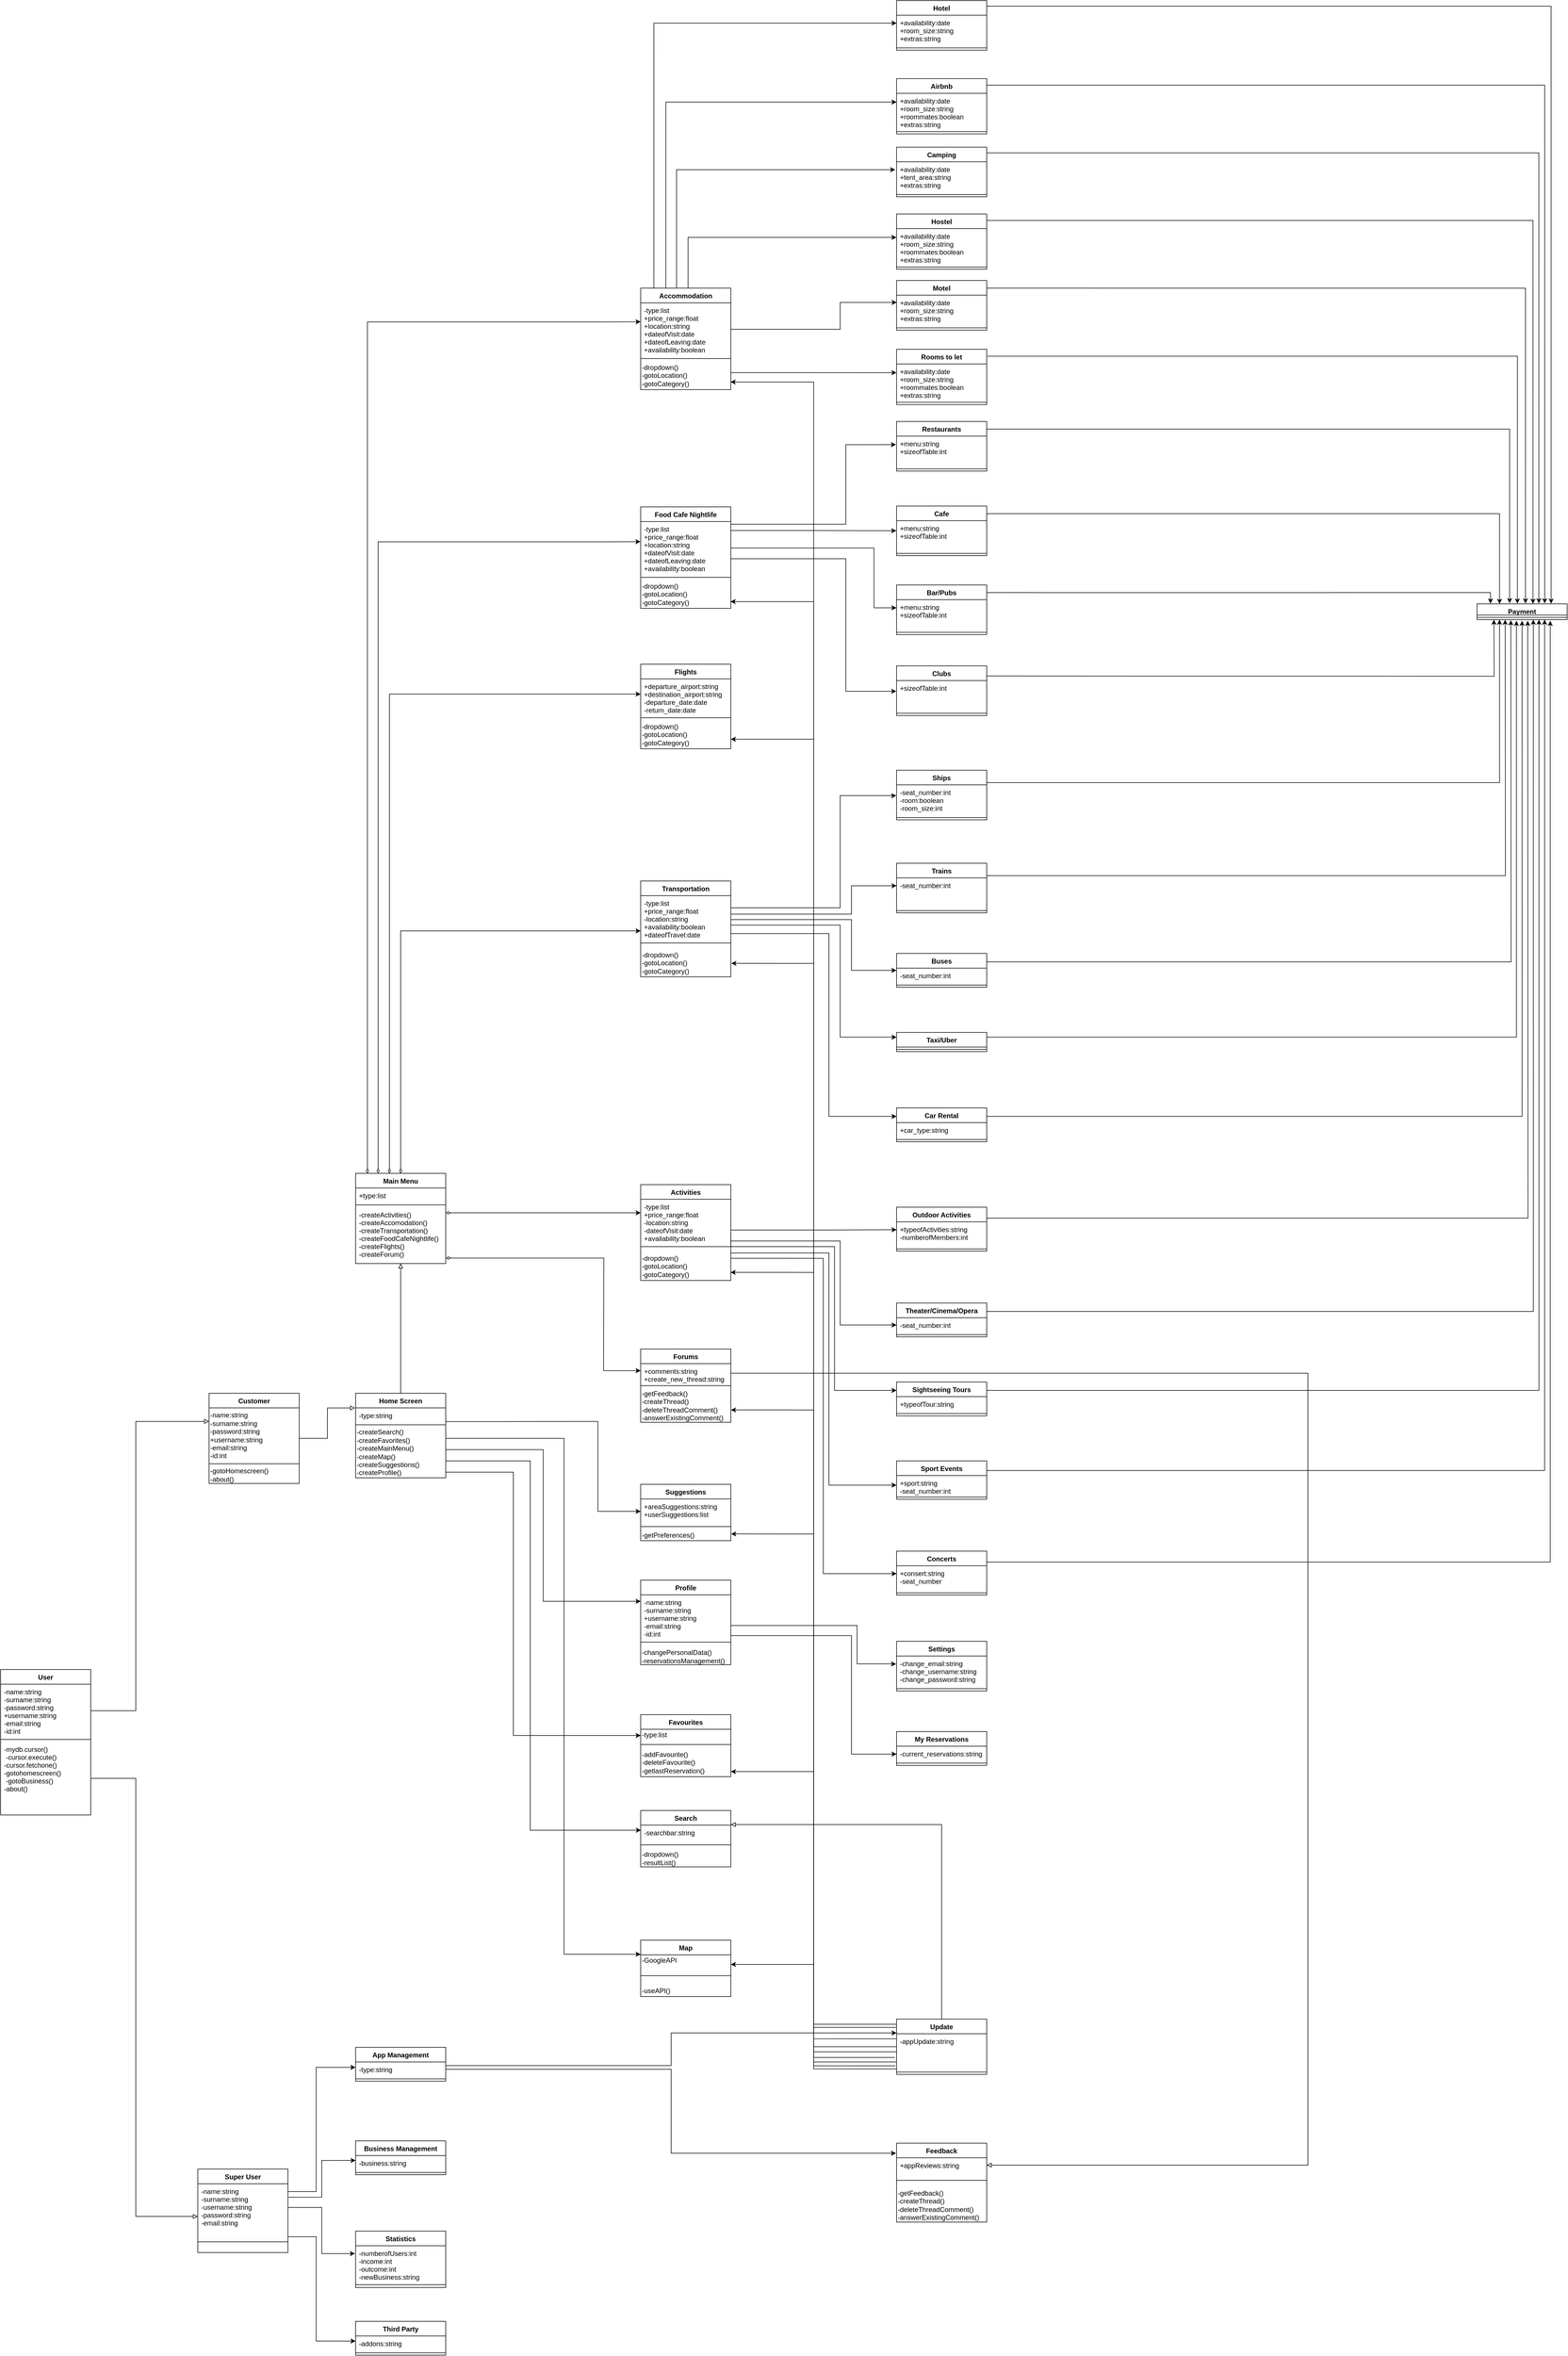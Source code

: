<mxfile version="18.0.5" type="device"><diagram id="mHFVzBz5Qh1y9O9beGRQ" name="Page-1"><mxGraphModel dx="2249" dy="4301" grid="1" gridSize="10" guides="1" tooltips="1" connect="1" arrows="1" fold="1" page="1" pageScale="1" pageWidth="827" pageHeight="1169" math="0" shadow="0"><root><mxCell id="WIyWlLk6GJQsqaUBKTNV-0"/><mxCell id="WIyWlLk6GJQsqaUBKTNV-1" parent="WIyWlLk6GJQsqaUBKTNV-0"/><mxCell id="3a-AalLdTwXJnRtfIu58-98" style="rounded=0;orthogonalLoop=1;jettySize=auto;html=1;exitX=1;exitY=0.5;exitDx=0;exitDy=0;entryX=-0.006;entryY=0.174;entryDx=0;entryDy=0;entryPerimeter=0;elbow=vertical;edgeStyle=orthogonalEdgeStyle;endArrow=block;endFill=0;" parent="WIyWlLk6GJQsqaUBKTNV-1" source="3a-AalLdTwXJnRtfIu58-0" target="3a-AalLdTwXJnRtfIu58-36" edge="1"><mxGeometry relative="1" as="geometry"/></mxCell><mxCell id="3a-AalLdTwXJnRtfIu58-0" value="Customer" style="swimlane;fontStyle=1;align=center;verticalAlign=top;childLayout=stackLayout;horizontal=1;startSize=26;horizontalStack=0;resizeParent=1;resizeParentMax=0;resizeLast=0;collapsible=1;marginBottom=0;" parent="WIyWlLk6GJQsqaUBKTNV-1" vertex="1"><mxGeometry x="-380" y="-560" width="160" height="160" as="geometry"><mxRectangle y="-960" width="60" height="60" as="alternateBounds"/></mxGeometry></mxCell><mxCell id="3a-AalLdTwXJnRtfIu58-1" value="&#10;&#10;&#10;" style="text;strokeColor=none;fillColor=none;align=left;verticalAlign=top;spacingLeft=4;spacingRight=4;overflow=hidden;rotatable=0;points=[[0,0.5],[1,0.5]];portConstraint=eastwest;" parent="3a-AalLdTwXJnRtfIu58-0" vertex="1"><mxGeometry y="26" width="160" height="4" as="geometry"/></mxCell><mxCell id="3a-AalLdTwXJnRtfIu58-249" value="-name:string&lt;br&gt;-surname:string&lt;br&gt;-password:string&lt;br&gt;+username:string&lt;br&gt;-email:string&lt;br&gt;-id:int" style="text;html=1;align=left;verticalAlign=middle;resizable=0;points=[];autosize=1;strokeColor=none;fillColor=none;" parent="3a-AalLdTwXJnRtfIu58-0" vertex="1"><mxGeometry y="30" width="160" height="90" as="geometry"/></mxCell><mxCell id="3a-AalLdTwXJnRtfIu58-2" value="" style="line;strokeWidth=1;fillColor=none;align=left;verticalAlign=middle;spacingTop=-1;spacingLeft=3;spacingRight=3;rotatable=0;labelPosition=right;points=[];portConstraint=eastwest;" parent="3a-AalLdTwXJnRtfIu58-0" vertex="1"><mxGeometry y="120" width="160" height="10" as="geometry"/></mxCell><mxCell id="3NEUKYVNojshNsBvM17z-3" value="-gotoHomescreen()&lt;br&gt;-about()" style="text;html=1;align=left;verticalAlign=middle;resizable=0;points=[];autosize=1;strokeColor=none;fillColor=none;" parent="3a-AalLdTwXJnRtfIu58-0" vertex="1"><mxGeometry y="130" width="160" height="30" as="geometry"/></mxCell><mxCell id="3a-AalLdTwXJnRtfIu58-92" style="rounded=0;orthogonalLoop=1;jettySize=auto;html=1;exitX=1;exitY=0.165;exitDx=0;exitDy=0;entryX=-0.001;entryY=0.368;entryDx=0;entryDy=0;elbow=vertical;edgeStyle=orthogonalEdgeStyle;entryPerimeter=0;exitPerimeter=0;" parent="WIyWlLk6GJQsqaUBKTNV-1" source="3a-AalLdTwXJnRtfIu58-13" target="3a-AalLdTwXJnRtfIu58-33" edge="1"><mxGeometry relative="1" as="geometry"><Array as="points"><mxPoint x="-190" y="856"/><mxPoint x="-190" y="636"/></Array></mxGeometry></mxCell><mxCell id="3a-AalLdTwXJnRtfIu58-93" style="rounded=0;orthogonalLoop=1;jettySize=auto;html=1;exitX=1.007;exitY=0.285;exitDx=0;exitDy=0;entryX=0;entryY=0.334;entryDx=0;entryDy=0;entryPerimeter=0;elbow=vertical;edgeStyle=orthogonalEdgeStyle;exitPerimeter=0;" parent="WIyWlLk6GJQsqaUBKTNV-1" source="3a-AalLdTwXJnRtfIu58-13" target="3a-AalLdTwXJnRtfIu58-25" edge="1"><mxGeometry relative="1" as="geometry"/></mxCell><mxCell id="3a-AalLdTwXJnRtfIu58-12" value="Super User&#10;" style="swimlane;fontStyle=1;align=center;verticalAlign=top;childLayout=stackLayout;horizontal=1;startSize=26;horizontalStack=0;resizeParent=1;resizeParentMax=0;resizeLast=0;collapsible=1;marginBottom=0;" parent="WIyWlLk6GJQsqaUBKTNV-1" vertex="1"><mxGeometry x="-400" y="816" width="160" height="148" as="geometry"/></mxCell><mxCell id="3a-AalLdTwXJnRtfIu58-13" value="-name:string&#10;-surname:string&#10;-username:string&#10;-password:string&#10;-email:string" style="text;strokeColor=none;fillColor=none;align=left;verticalAlign=top;spacingLeft=4;spacingRight=4;overflow=hidden;rotatable=0;points=[[0,0.5],[1,0.5]];portConstraint=eastwest;" parent="3a-AalLdTwXJnRtfIu58-12" vertex="1"><mxGeometry y="26" width="160" height="84" as="geometry"/></mxCell><mxCell id="3a-AalLdTwXJnRtfIu58-14" value="" style="line;strokeWidth=1;fillColor=none;align=left;verticalAlign=middle;spacingTop=-1;spacingLeft=3;spacingRight=3;rotatable=0;labelPosition=right;points=[];portConstraint=eastwest;" parent="3a-AalLdTwXJnRtfIu58-12" vertex="1"><mxGeometry y="110" width="160" height="38" as="geometry"/></mxCell><mxCell id="3a-AalLdTwXJnRtfIu58-16" value="Third Party" style="swimlane;fontStyle=1;align=center;verticalAlign=top;childLayout=stackLayout;horizontal=1;startSize=26;horizontalStack=0;resizeParent=1;resizeParentMax=0;resizeLast=0;collapsible=1;marginBottom=0;" parent="WIyWlLk6GJQsqaUBKTNV-1" vertex="1"><mxGeometry x="-120" y="1086" width="160" height="60" as="geometry"/></mxCell><mxCell id="3a-AalLdTwXJnRtfIu58-17" value="-addons:string" style="text;strokeColor=none;fillColor=none;align=left;verticalAlign=top;spacingLeft=4;spacingRight=4;overflow=hidden;rotatable=0;points=[[0,0.5],[1,0.5]];portConstraint=eastwest;" parent="3a-AalLdTwXJnRtfIu58-16" vertex="1"><mxGeometry y="26" width="160" height="26" as="geometry"/></mxCell><mxCell id="3a-AalLdTwXJnRtfIu58-18" value="" style="line;strokeWidth=1;fillColor=none;align=left;verticalAlign=middle;spacingTop=-1;spacingLeft=3;spacingRight=3;rotatable=0;labelPosition=right;points=[];portConstraint=eastwest;" parent="3a-AalLdTwXJnRtfIu58-16" vertex="1"><mxGeometry y="52" width="160" height="8" as="geometry"/></mxCell><mxCell id="3a-AalLdTwXJnRtfIu58-20" value="Statistics" style="swimlane;fontStyle=1;align=center;verticalAlign=top;childLayout=stackLayout;horizontal=1;startSize=26;horizontalStack=0;resizeParent=1;resizeParentMax=0;resizeLast=0;collapsible=1;marginBottom=0;" parent="WIyWlLk6GJQsqaUBKTNV-1" vertex="1"><mxGeometry x="-120" y="926" width="160" height="100" as="geometry"/></mxCell><mxCell id="3a-AalLdTwXJnRtfIu58-21" value="-numberofUsers:int&#10;-income:int&#10;-outcome:int&#10;-newBusiness:string" style="text;strokeColor=none;fillColor=none;align=left;verticalAlign=top;spacingLeft=4;spacingRight=4;overflow=hidden;rotatable=0;points=[[0,0.5],[1,0.5]];portConstraint=eastwest;" parent="3a-AalLdTwXJnRtfIu58-20" vertex="1"><mxGeometry y="26" width="160" height="64" as="geometry"/></mxCell><mxCell id="3a-AalLdTwXJnRtfIu58-22" value="" style="line;strokeWidth=1;fillColor=none;align=left;verticalAlign=middle;spacingTop=-1;spacingLeft=3;spacingRight=3;rotatable=0;labelPosition=right;points=[];portConstraint=eastwest;" parent="3a-AalLdTwXJnRtfIu58-20" vertex="1"><mxGeometry y="90" width="160" height="10" as="geometry"/></mxCell><mxCell id="3a-AalLdTwXJnRtfIu58-24" value="Business Management" style="swimlane;fontStyle=1;align=center;verticalAlign=top;childLayout=stackLayout;horizontal=1;startSize=26;horizontalStack=0;resizeParent=1;resizeParentMax=0;resizeLast=0;collapsible=1;marginBottom=0;" parent="WIyWlLk6GJQsqaUBKTNV-1" vertex="1"><mxGeometry x="-120" y="766" width="160" height="60" as="geometry"/></mxCell><mxCell id="3a-AalLdTwXJnRtfIu58-25" value="-business:string" style="text;strokeColor=none;fillColor=none;align=left;verticalAlign=top;spacingLeft=4;spacingRight=4;overflow=hidden;rotatable=0;points=[[0,0.5],[1,0.5]];portConstraint=eastwest;" parent="3a-AalLdTwXJnRtfIu58-24" vertex="1"><mxGeometry y="26" width="160" height="26" as="geometry"/></mxCell><mxCell id="3a-AalLdTwXJnRtfIu58-26" value="" style="line;strokeWidth=1;fillColor=none;align=left;verticalAlign=middle;spacingTop=-1;spacingLeft=3;spacingRight=3;rotatable=0;labelPosition=right;points=[];portConstraint=eastwest;" parent="3a-AalLdTwXJnRtfIu58-24" vertex="1"><mxGeometry y="52" width="160" height="8" as="geometry"/></mxCell><mxCell id="3a-AalLdTwXJnRtfIu58-96" style="rounded=0;orthogonalLoop=1;jettySize=auto;html=1;exitX=1.003;exitY=0.251;exitDx=0;exitDy=0;entryX=0;entryY=0.25;entryDx=0;entryDy=0;elbow=vertical;edgeStyle=orthogonalEdgeStyle;exitPerimeter=0;" parent="WIyWlLk6GJQsqaUBKTNV-1" source="3a-AalLdTwXJnRtfIu58-33" target="3a-AalLdTwXJnRtfIu58-88" edge="1"><mxGeometry relative="1" as="geometry"/></mxCell><mxCell id="3a-AalLdTwXJnRtfIu58-32" value="App Management" style="swimlane;fontStyle=1;align=center;verticalAlign=top;childLayout=stackLayout;horizontal=1;startSize=26;horizontalStack=0;resizeParent=1;resizeParentMax=0;resizeLast=0;collapsible=1;marginBottom=0;" parent="WIyWlLk6GJQsqaUBKTNV-1" vertex="1"><mxGeometry x="-120" y="600" width="160" height="60" as="geometry"/></mxCell><mxCell id="3a-AalLdTwXJnRtfIu58-33" value="-type:string" style="text;strokeColor=none;fillColor=none;align=left;verticalAlign=top;spacingLeft=4;spacingRight=4;overflow=hidden;rotatable=0;points=[[0,0.5],[1,0.5]];portConstraint=eastwest;" parent="3a-AalLdTwXJnRtfIu58-32" vertex="1"><mxGeometry y="26" width="160" height="26" as="geometry"/></mxCell><mxCell id="3a-AalLdTwXJnRtfIu58-34" value="" style="line;strokeWidth=1;fillColor=none;align=left;verticalAlign=middle;spacingTop=-1;spacingLeft=3;spacingRight=3;rotatable=0;labelPosition=right;points=[];portConstraint=eastwest;" parent="3a-AalLdTwXJnRtfIu58-32" vertex="1"><mxGeometry y="52" width="160" height="8" as="geometry"/></mxCell><mxCell id="3NEUKYVNojshNsBvM17z-35" style="edgeStyle=orthogonalEdgeStyle;rounded=0;orthogonalLoop=1;jettySize=auto;html=1;exitX=0.5;exitY=0;exitDx=0;exitDy=0;entryX=0.5;entryY=1;entryDx=0;entryDy=0;entryPerimeter=0;endArrow=block;endFill=0;" parent="WIyWlLk6GJQsqaUBKTNV-1" source="3a-AalLdTwXJnRtfIu58-36" target="3NEUKYVNojshNsBvM17z-7" edge="1"><mxGeometry relative="1" as="geometry"/></mxCell><mxCell id="3a-AalLdTwXJnRtfIu58-36" value="Home Screen" style="swimlane;fontStyle=1;align=center;verticalAlign=top;childLayout=stackLayout;horizontal=1;startSize=26;horizontalStack=0;resizeParent=1;resizeParentMax=0;resizeLast=0;collapsible=1;marginBottom=0;" parent="WIyWlLk6GJQsqaUBKTNV-1" vertex="1"><mxGeometry x="-120" y="-560" width="160" height="150" as="geometry"/></mxCell><mxCell id="3a-AalLdTwXJnRtfIu58-37" value="-type:string" style="text;strokeColor=none;fillColor=none;align=left;verticalAlign=top;spacingLeft=4;spacingRight=4;overflow=hidden;rotatable=0;points=[[0,0.5],[1,0.5]];portConstraint=eastwest;" parent="3a-AalLdTwXJnRtfIu58-36" vertex="1"><mxGeometry y="26" width="160" height="26" as="geometry"/></mxCell><mxCell id="3a-AalLdTwXJnRtfIu58-38" value="" style="line;strokeWidth=1;fillColor=none;align=left;verticalAlign=middle;spacingTop=-1;spacingLeft=3;spacingRight=3;rotatable=0;labelPosition=right;points=[];portConstraint=eastwest;" parent="3a-AalLdTwXJnRtfIu58-36" vertex="1"><mxGeometry y="52" width="160" height="8" as="geometry"/></mxCell><mxCell id="3NEUKYVNojshNsBvM17z-32" value="-createSearch()&lt;br&gt;-createFavorites()&lt;br&gt;-createMainMenu()&lt;br&gt;-createMap()&lt;br&gt;-createSuggestions()&lt;br&gt;-createProfile()" style="text;html=1;align=left;verticalAlign=middle;resizable=0;points=[];autosize=1;strokeColor=none;fillColor=none;" parent="3a-AalLdTwXJnRtfIu58-36" vertex="1"><mxGeometry y="60" width="160" height="90" as="geometry"/></mxCell><mxCell id="3a-AalLdTwXJnRtfIu58-237" style="rounded=0;orthogonalLoop=1;jettySize=auto;html=1;entryX=1;entryY=0.85;entryDx=0;entryDy=0;elbow=vertical;edgeStyle=orthogonalEdgeStyle;entryPerimeter=0;" parent="WIyWlLk6GJQsqaUBKTNV-1" source="3a-AalLdTwXJnRtfIu58-88" target="3NEUKYVNojshNsBvM17z-52" edge="1"><mxGeometry relative="1" as="geometry"/></mxCell><mxCell id="3a-AalLdTwXJnRtfIu58-40" value="Map" style="swimlane;fontStyle=1;align=center;verticalAlign=top;childLayout=stackLayout;horizontal=1;startSize=26;horizontalStack=0;resizeParent=1;resizeParentMax=0;resizeLast=0;collapsible=1;marginBottom=0;" parent="WIyWlLk6GJQsqaUBKTNV-1" vertex="1"><mxGeometry x="385.92" y="410" width="160" height="100" as="geometry"/></mxCell><mxCell id="3NEUKYVNojshNsBvM17z-52" value="-GoogleAPI" style="text;html=1;align=left;verticalAlign=middle;resizable=0;points=[];autosize=1;strokeColor=none;fillColor=none;" parent="3a-AalLdTwXJnRtfIu58-40" vertex="1"><mxGeometry y="26" width="160" height="20" as="geometry"/></mxCell><mxCell id="3a-AalLdTwXJnRtfIu58-42" value="" style="line;strokeWidth=1;fillColor=none;align=left;verticalAlign=middle;spacingTop=-1;spacingLeft=3;spacingRight=3;rotatable=0;labelPosition=right;points=[];portConstraint=eastwest;" parent="3a-AalLdTwXJnRtfIu58-40" vertex="1"><mxGeometry y="46" width="160" height="34" as="geometry"/></mxCell><mxCell id="3NEUKYVNojshNsBvM17z-53" value="-useAPI()" style="text;html=1;align=left;verticalAlign=middle;resizable=0;points=[];autosize=1;strokeColor=none;fillColor=none;" parent="3a-AalLdTwXJnRtfIu58-40" vertex="1"><mxGeometry y="80" width="160" height="20" as="geometry"/></mxCell><mxCell id="3a-AalLdTwXJnRtfIu58-44" value="Search" style="swimlane;fontStyle=1;align=center;verticalAlign=top;childLayout=stackLayout;horizontal=1;startSize=26;horizontalStack=0;resizeParent=1;resizeParentMax=0;resizeLast=0;collapsible=1;marginBottom=0;" parent="WIyWlLk6GJQsqaUBKTNV-1" vertex="1"><mxGeometry x="385.92" y="180" width="160" height="100" as="geometry"/></mxCell><mxCell id="3a-AalLdTwXJnRtfIu58-45" value="-searchbar:string" style="text;strokeColor=none;fillColor=none;align=left;verticalAlign=top;spacingLeft=4;spacingRight=4;overflow=hidden;rotatable=0;points=[[0,0.5],[1,0.5]];portConstraint=eastwest;" parent="3a-AalLdTwXJnRtfIu58-44" vertex="1"><mxGeometry y="26" width="160" height="26" as="geometry"/></mxCell><mxCell id="3a-AalLdTwXJnRtfIu58-46" value="" style="line;strokeWidth=1;fillColor=none;align=left;verticalAlign=middle;spacingTop=-1;spacingLeft=3;spacingRight=3;rotatable=0;labelPosition=right;points=[];portConstraint=eastwest;" parent="3a-AalLdTwXJnRtfIu58-44" vertex="1"><mxGeometry y="52" width="160" height="18" as="geometry"/></mxCell><mxCell id="3NEUKYVNojshNsBvM17z-51" value="-dropdown()&lt;br&gt;-resultList()" style="text;html=1;align=left;verticalAlign=middle;resizable=0;points=[];autosize=1;strokeColor=none;fillColor=none;" parent="3a-AalLdTwXJnRtfIu58-44" vertex="1"><mxGeometry y="70" width="160" height="30" as="geometry"/></mxCell><mxCell id="3a-AalLdTwXJnRtfIu58-48" value="Favourites" style="swimlane;fontStyle=1;align=center;verticalAlign=top;childLayout=stackLayout;horizontal=1;startSize=26;horizontalStack=0;resizeParent=1;resizeParentMax=0;resizeLast=0;collapsible=1;marginBottom=0;" parent="WIyWlLk6GJQsqaUBKTNV-1" vertex="1"><mxGeometry x="385.92" y="10" width="160" height="110" as="geometry"/></mxCell><mxCell id="3NEUKYVNojshNsBvM17z-47" value="-type:list" style="text;html=1;align=left;verticalAlign=middle;resizable=0;points=[];autosize=1;strokeColor=none;fillColor=none;" parent="3a-AalLdTwXJnRtfIu58-48" vertex="1"><mxGeometry y="26" width="160" height="20" as="geometry"/></mxCell><mxCell id="3a-AalLdTwXJnRtfIu58-50" value="" style="line;strokeWidth=1;fillColor=none;align=left;verticalAlign=middle;spacingTop=-1;spacingLeft=3;spacingRight=3;rotatable=0;labelPosition=right;points=[];portConstraint=eastwest;" parent="3a-AalLdTwXJnRtfIu58-48" vertex="1"><mxGeometry y="46" width="160" height="14" as="geometry"/></mxCell><mxCell id="3NEUKYVNojshNsBvM17z-49" value="-addFavourite()&lt;br&gt;-deleteFavourite()&lt;br&gt;-getlastReservation()" style="text;html=1;align=left;verticalAlign=middle;resizable=0;points=[];autosize=1;strokeColor=none;fillColor=none;" parent="3a-AalLdTwXJnRtfIu58-48" vertex="1"><mxGeometry y="60" width="160" height="50" as="geometry"/></mxCell><mxCell id="3a-AalLdTwXJnRtfIu58-235" style="rounded=0;orthogonalLoop=1;jettySize=auto;html=1;exitX=0.999;exitY=0.737;exitDx=0;exitDy=0;entryX=-0.005;entryY=0.266;entryDx=0;entryDy=0;entryPerimeter=0;elbow=vertical;edgeStyle=orthogonalEdgeStyle;exitPerimeter=0;" parent="WIyWlLk6GJQsqaUBKTNV-1" source="3a-AalLdTwXJnRtfIu58-53" target="3a-AalLdTwXJnRtfIu58-228" edge="1"><mxGeometry relative="1" as="geometry"><Array as="points"><mxPoint x="770" y="-148"/><mxPoint x="770" y="-80"/><mxPoint x="830" y="-80"/></Array></mxGeometry></mxCell><mxCell id="3a-AalLdTwXJnRtfIu58-52" value="Profile" style="swimlane;fontStyle=1;align=center;verticalAlign=top;childLayout=stackLayout;horizontal=1;startSize=26;horizontalStack=0;resizeParent=1;resizeParentMax=0;resizeLast=0;collapsible=1;marginBottom=0;" parent="WIyWlLk6GJQsqaUBKTNV-1" vertex="1"><mxGeometry x="385.92" y="-228.5" width="160" height="150" as="geometry"/></mxCell><mxCell id="3a-AalLdTwXJnRtfIu58-53" value="-name:string&#10;-surname:string&#10;+username:string&#10;-email:string&#10;-id:int" style="text;strokeColor=none;fillColor=none;align=left;verticalAlign=top;spacingLeft=4;spacingRight=4;overflow=hidden;rotatable=0;points=[[0,0.5],[1,0.5]];portConstraint=eastwest;" parent="3a-AalLdTwXJnRtfIu58-52" vertex="1"><mxGeometry y="26" width="160" height="74" as="geometry"/></mxCell><mxCell id="3a-AalLdTwXJnRtfIu58-54" value="" style="line;strokeWidth=1;fillColor=none;align=left;verticalAlign=middle;spacingTop=-1;spacingLeft=3;spacingRight=3;rotatable=0;labelPosition=right;points=[];portConstraint=eastwest;" parent="3a-AalLdTwXJnRtfIu58-52" vertex="1"><mxGeometry y="100" width="160" height="20" as="geometry"/></mxCell><mxCell id="3NEUKYVNojshNsBvM17z-45" value="-changePersonalData()&lt;br&gt;-reservationsManagement()" style="text;html=1;align=left;verticalAlign=middle;resizable=0;points=[];autosize=1;strokeColor=none;fillColor=none;" parent="3a-AalLdTwXJnRtfIu58-52" vertex="1"><mxGeometry y="120" width="160" height="30" as="geometry"/></mxCell><mxCell id="3a-AalLdTwXJnRtfIu58-56" value="Suggestions" style="swimlane;fontStyle=1;align=center;verticalAlign=top;childLayout=stackLayout;horizontal=1;startSize=26;horizontalStack=0;resizeParent=1;resizeParentMax=0;resizeLast=0;collapsible=1;marginBottom=0;" parent="WIyWlLk6GJQsqaUBKTNV-1" vertex="1"><mxGeometry x="385.92" y="-398.5" width="160" height="100" as="geometry"/></mxCell><mxCell id="3a-AalLdTwXJnRtfIu58-57" value="+areaSuggestions:string&#10;+userSuggestions:list" style="text;strokeColor=none;fillColor=none;align=left;verticalAlign=top;spacingLeft=4;spacingRight=4;overflow=hidden;rotatable=0;points=[[0,0.5],[1,0.5]];portConstraint=eastwest;" parent="3a-AalLdTwXJnRtfIu58-56" vertex="1"><mxGeometry y="26" width="160" height="44" as="geometry"/></mxCell><mxCell id="3a-AalLdTwXJnRtfIu58-58" value="" style="line;strokeWidth=1;fillColor=none;align=left;verticalAlign=middle;spacingTop=-1;spacingLeft=3;spacingRight=3;rotatable=0;labelPosition=right;points=[];portConstraint=eastwest;" parent="3a-AalLdTwXJnRtfIu58-56" vertex="1"><mxGeometry y="70" width="160" height="10" as="geometry"/></mxCell><mxCell id="3NEUKYVNojshNsBvM17z-43" value="-getPreferences()" style="text;html=1;align=left;verticalAlign=middle;resizable=0;points=[];autosize=1;strokeColor=none;fillColor=none;" parent="3a-AalLdTwXJnRtfIu58-56" vertex="1"><mxGeometry y="80" width="160" height="20" as="geometry"/></mxCell><mxCell id="3NEUKYVNojshNsBvM17z-34" style="edgeStyle=orthogonalEdgeStyle;rounded=0;orthogonalLoop=1;jettySize=auto;html=1;entryX=1.001;entryY=0.902;entryDx=0;entryDy=0;entryPerimeter=0;endArrow=diamondThin;endFill=0;" parent="WIyWlLk6GJQsqaUBKTNV-1" target="3NEUKYVNojshNsBvM17z-7" edge="1"><mxGeometry relative="1" as="geometry"><mxPoint x="320" y="-600" as="sourcePoint"/></mxGeometry></mxCell><mxCell id="3NEUKYVNojshNsBvM17z-54" style="edgeStyle=orthogonalEdgeStyle;rounded=0;orthogonalLoop=1;jettySize=auto;html=1;exitX=1;exitY=0.5;exitDx=0;exitDy=0;entryX=1;entryY=0.5;entryDx=0;entryDy=0;endArrow=block;endFill=0;" parent="WIyWlLk6GJQsqaUBKTNV-1" source="3a-AalLdTwXJnRtfIu58-61" target="3a-AalLdTwXJnRtfIu58-85" edge="1"><mxGeometry relative="1" as="geometry"><Array as="points"><mxPoint x="1570" y="-595"/><mxPoint x="1570" y="809"/></Array></mxGeometry></mxCell><mxCell id="3a-AalLdTwXJnRtfIu58-60" value="Forums" style="swimlane;fontStyle=1;align=center;verticalAlign=top;childLayout=stackLayout;horizontal=1;startSize=26;horizontalStack=0;resizeParent=1;resizeParentMax=0;resizeLast=0;collapsible=1;marginBottom=0;" parent="WIyWlLk6GJQsqaUBKTNV-1" vertex="1"><mxGeometry x="385.92" y="-638.5" width="160" height="130" as="geometry"/></mxCell><mxCell id="3a-AalLdTwXJnRtfIu58-61" value="+comments:string&#10;+create_new_thread:string" style="text;strokeColor=none;fillColor=none;align=left;verticalAlign=top;spacingLeft=4;spacingRight=4;overflow=hidden;rotatable=0;points=[[0,0.5],[1,0.5]];portConstraint=eastwest;" parent="3a-AalLdTwXJnRtfIu58-60" vertex="1"><mxGeometry y="26" width="160" height="34" as="geometry"/></mxCell><mxCell id="3a-AalLdTwXJnRtfIu58-62" value="" style="line;strokeWidth=1;fillColor=none;align=left;verticalAlign=middle;spacingTop=-1;spacingLeft=3;spacingRight=3;rotatable=0;labelPosition=right;points=[];portConstraint=eastwest;" parent="3a-AalLdTwXJnRtfIu58-60" vertex="1"><mxGeometry y="60" width="160" height="10" as="geometry"/></mxCell><mxCell id="3NEUKYVNojshNsBvM17z-42" value="-getFeedback()&lt;br&gt;-createThread()&lt;br&gt;-deleteThreadComment()&lt;br&gt;-answerExistingComment()" style="text;html=1;align=left;verticalAlign=middle;resizable=0;points=[];autosize=1;strokeColor=none;fillColor=none;" parent="3a-AalLdTwXJnRtfIu58-60" vertex="1"><mxGeometry y="70" width="160" height="60" as="geometry"/></mxCell><mxCell id="3a-AalLdTwXJnRtfIu58-222" style="rounded=0;orthogonalLoop=1;jettySize=auto;html=1;exitX=1.001;exitY=0.737;exitDx=0;exitDy=0;entryX=0;entryY=0.318;entryDx=0;entryDy=0;elbow=vertical;edgeStyle=orthogonalEdgeStyle;exitPerimeter=0;entryPerimeter=0;" parent="WIyWlLk6GJQsqaUBKTNV-1" source="3a-AalLdTwXJnRtfIu58-65" target="3a-AalLdTwXJnRtfIu58-203" edge="1"><mxGeometry relative="1" as="geometry"><Array as="points"><mxPoint x="730" y="-849"/></Array></mxGeometry></mxCell><mxCell id="3a-AalLdTwXJnRtfIu58-223" style="rounded=0;orthogonalLoop=1;jettySize=auto;html=1;exitX=1;exitY=1;exitDx=0;exitDy=0;entryX=0;entryY=0.5;entryDx=0;entryDy=0;elbow=vertical;edgeStyle=orthogonalEdgeStyle;exitPerimeter=0;" parent="WIyWlLk6GJQsqaUBKTNV-1" source="3a-AalLdTwXJnRtfIu58-65" target="3a-AalLdTwXJnRtfIu58-207" edge="1"><mxGeometry relative="1" as="geometry"><Array as="points"><mxPoint x="740" y="-830"/><mxPoint x="740" y="-681"/></Array></mxGeometry></mxCell><mxCell id="3a-AalLdTwXJnRtfIu58-224" style="rounded=0;orthogonalLoop=1;jettySize=auto;html=1;exitX=1;exitY=0.5;exitDx=0;exitDy=0;entryX=0;entryY=0.25;entryDx=0;entryDy=0;elbow=vertical;edgeStyle=orthogonalEdgeStyle;" parent="WIyWlLk6GJQsqaUBKTNV-1" source="3a-AalLdTwXJnRtfIu58-64" target="3a-AalLdTwXJnRtfIu58-210" edge="1"><mxGeometry relative="1" as="geometry"><Array as="points"><mxPoint x="730" y="-820"/><mxPoint x="730" y="-565"/></Array></mxGeometry></mxCell><mxCell id="3a-AalLdTwXJnRtfIu58-243" style="rounded=0;orthogonalLoop=1;jettySize=auto;html=1;exitX=-0.003;exitY=0.093;exitDx=0;exitDy=0;entryX=0.997;entryY=0.713;entryDx=0;entryDy=0;exitPerimeter=0;elbow=vertical;edgeStyle=orthogonalEdgeStyle;entryPerimeter=0;" parent="WIyWlLk6GJQsqaUBKTNV-1" source="3a-AalLdTwXJnRtfIu58-88" target="3NEUKYVNojshNsBvM17z-41" edge="1"><mxGeometry relative="1" as="geometry"/></mxCell><mxCell id="3a-AalLdTwXJnRtfIu58-64" value="Activities" style="swimlane;fontStyle=1;align=center;verticalAlign=top;childLayout=stackLayout;horizontal=1;startSize=26;horizontalStack=0;resizeParent=1;resizeParentMax=0;resizeLast=0;collapsible=1;marginBottom=0;" parent="WIyWlLk6GJQsqaUBKTNV-1" vertex="1"><mxGeometry x="385.92" y="-930" width="160" height="170" as="geometry"/></mxCell><mxCell id="3a-AalLdTwXJnRtfIu58-65" value="-type:list&#10;+price_range:float&#10;-location:string&#10;-dateofVisit:date&#10;+availability:boolean&#10;" style="text;strokeColor=none;fillColor=none;align=left;verticalAlign=top;spacingLeft=4;spacingRight=4;overflow=hidden;rotatable=0;points=[[0,0.5],[1,0.5]];portConstraint=eastwest;" parent="3a-AalLdTwXJnRtfIu58-64" vertex="1"><mxGeometry y="26" width="160" height="74" as="geometry"/></mxCell><mxCell id="3a-AalLdTwXJnRtfIu58-66" value="" style="line;strokeWidth=1;fillColor=none;align=left;verticalAlign=middle;spacingTop=-1;spacingLeft=3;spacingRight=3;rotatable=0;labelPosition=right;points=[];portConstraint=eastwest;" parent="3a-AalLdTwXJnRtfIu58-64" vertex="1"><mxGeometry y="100" width="160" height="20" as="geometry"/></mxCell><mxCell id="3NEUKYVNojshNsBvM17z-41" value="-dropdown()&lt;br&gt;-gotoLocation()&lt;br&gt;-gotoCategory()" style="text;html=1;align=left;verticalAlign=middle;resizable=0;points=[];autosize=1;strokeColor=none;fillColor=none;" parent="3a-AalLdTwXJnRtfIu58-64" vertex="1"><mxGeometry y="120" width="160" height="50" as="geometry"/></mxCell><mxCell id="3a-AalLdTwXJnRtfIu58-197" style="rounded=0;orthogonalLoop=1;jettySize=auto;html=1;exitX=1.001;exitY=0.29;exitDx=0;exitDy=0;entryX=-0.003;entryY=0.35;entryDx=0;entryDy=0;elbow=vertical;edgeStyle=orthogonalEdgeStyle;exitPerimeter=0;entryPerimeter=0;" parent="WIyWlLk6GJQsqaUBKTNV-1" source="3a-AalLdTwXJnRtfIu58-69" target="3a-AalLdTwXJnRtfIu58-194" edge="1"><mxGeometry relative="1" as="geometry"><Array as="points"><mxPoint x="740" y="-1421"/><mxPoint x="740" y="-1620"/><mxPoint x="838" y="-1620"/></Array></mxGeometry></mxCell><mxCell id="3a-AalLdTwXJnRtfIu58-198" style="rounded=0;orthogonalLoop=1;jettySize=auto;html=1;exitX=1;exitY=0.442;exitDx=0;exitDy=0;entryX=0;entryY=0.259;entryDx=0;entryDy=0;elbow=vertical;edgeStyle=orthogonalEdgeStyle;exitPerimeter=0;entryPerimeter=0;" parent="WIyWlLk6GJQsqaUBKTNV-1" source="3a-AalLdTwXJnRtfIu58-69" target="3a-AalLdTwXJnRtfIu58-190" edge="1"><mxGeometry relative="1" as="geometry"><Array as="points"><mxPoint x="760" y="-1410"/><mxPoint x="760" y="-1460"/></Array></mxGeometry></mxCell><mxCell id="3a-AalLdTwXJnRtfIu58-199" style="rounded=0;orthogonalLoop=1;jettySize=auto;html=1;entryX=-0.002;entryY=0.122;entryDx=0;entryDy=0;elbow=vertical;edgeStyle=orthogonalEdgeStyle;entryPerimeter=0;" parent="WIyWlLk6GJQsqaUBKTNV-1" target="3a-AalLdTwXJnRtfIu58-186" edge="1"><mxGeometry relative="1" as="geometry"><mxPoint x="546" y="-1400" as="sourcePoint"/><Array as="points"><mxPoint x="760" y="-1400"/><mxPoint x="760" y="-1310"/><mxPoint x="840" y="-1310"/></Array></mxGeometry></mxCell><mxCell id="3a-AalLdTwXJnRtfIu58-68" value="Transportation" style="swimlane;fontStyle=1;align=center;verticalAlign=top;childLayout=stackLayout;horizontal=1;startSize=26;horizontalStack=0;resizeParent=1;resizeParentMax=0;resizeLast=0;collapsible=1;marginBottom=0;" parent="WIyWlLk6GJQsqaUBKTNV-1" vertex="1"><mxGeometry x="385.92" y="-1468.5" width="160" height="170" as="geometry"/></mxCell><mxCell id="3a-AalLdTwXJnRtfIu58-69" value="-type:list&#10;+price_range:float&#10;-location:string&#10;+availability:boolean&#10;+dateofTravel:date" style="text;strokeColor=none;fillColor=none;align=left;verticalAlign=top;spacingLeft=4;spacingRight=4;overflow=hidden;rotatable=0;points=[[0,0.5],[1,0.5]];portConstraint=eastwest;" parent="3a-AalLdTwXJnRtfIu58-68" vertex="1"><mxGeometry y="26" width="160" height="74" as="geometry"/></mxCell><mxCell id="3a-AalLdTwXJnRtfIu58-70" value="" style="line;strokeWidth=1;fillColor=none;align=left;verticalAlign=middle;spacingTop=-1;spacingLeft=3;spacingRight=3;rotatable=0;labelPosition=right;points=[];portConstraint=eastwest;" parent="3a-AalLdTwXJnRtfIu58-68" vertex="1"><mxGeometry y="100" width="160" height="20" as="geometry"/></mxCell><mxCell id="3NEUKYVNojshNsBvM17z-40" value="-dropdown()&lt;br&gt;-gotoLocation()&lt;br&gt;-gotoCategory()" style="text;html=1;align=left;verticalAlign=middle;resizable=0;points=[];autosize=1;strokeColor=none;fillColor=none;" parent="3a-AalLdTwXJnRtfIu58-68" vertex="1"><mxGeometry y="120" width="160" height="50" as="geometry"/></mxCell><mxCell id="3a-AalLdTwXJnRtfIu58-151" style="rounded=0;orthogonalLoop=1;jettySize=auto;html=1;exitX=0.997;exitY=0.05;exitDx=0;exitDy=0;entryX=-0.007;entryY=0.281;entryDx=0;entryDy=0;elbow=vertical;edgeStyle=orthogonalEdgeStyle;exitPerimeter=0;entryPerimeter=0;" parent="WIyWlLk6GJQsqaUBKTNV-1" source="3a-AalLdTwXJnRtfIu58-73" target="3a-AalLdTwXJnRtfIu58-148" edge="1"><mxGeometry relative="1" as="geometry"><Array as="points"><mxPoint x="750" y="-2101"/><mxPoint x="750" y="-2242"/></Array></mxGeometry></mxCell><mxCell id="3a-AalLdTwXJnRtfIu58-152" style="rounded=0;orthogonalLoop=1;jettySize=auto;html=1;exitX=1;exitY=0.169;exitDx=0;exitDy=0;entryX=-0.003;entryY=0.329;entryDx=0;entryDy=0;entryPerimeter=0;elbow=vertical;edgeStyle=orthogonalEdgeStyle;exitPerimeter=0;" parent="WIyWlLk6GJQsqaUBKTNV-1" source="3a-AalLdTwXJnRtfIu58-73" target="3a-AalLdTwXJnRtfIu58-132" edge="1"><mxGeometry relative="1" as="geometry"><Array as="points"><mxPoint x="693" y="-2090"/></Array></mxGeometry></mxCell><mxCell id="3a-AalLdTwXJnRtfIu58-72" value="Food Cafe Nightlife" style="swimlane;fontStyle=1;align=center;verticalAlign=top;childLayout=stackLayout;horizontal=1;startSize=26;horizontalStack=0;resizeParent=1;resizeParentMax=0;resizeLast=0;collapsible=1;marginBottom=0;" parent="WIyWlLk6GJQsqaUBKTNV-1" vertex="1"><mxGeometry x="385.92" y="-2132" width="160" height="180" as="geometry"/></mxCell><mxCell id="3a-AalLdTwXJnRtfIu58-73" value="-type:list&#10;+price_range:float&#10;+location:string&#10;+dateofVisit:date&#10;+dateofLeaving:date&#10;+availability:boolean&#10;" style="text;strokeColor=none;fillColor=none;align=left;verticalAlign=top;spacingLeft=4;spacingRight=4;overflow=hidden;rotatable=0;points=[[0,0.5],[1,0.5]];portConstraint=eastwest;" parent="3a-AalLdTwXJnRtfIu58-72" vertex="1"><mxGeometry y="26" width="160" height="94" as="geometry"/></mxCell><mxCell id="3a-AalLdTwXJnRtfIu58-74" value="" style="line;strokeWidth=1;fillColor=none;align=left;verticalAlign=middle;spacingTop=-1;spacingLeft=3;spacingRight=3;rotatable=0;labelPosition=right;points=[];portConstraint=eastwest;" parent="3a-AalLdTwXJnRtfIu58-72" vertex="1"><mxGeometry y="120" width="160" height="10" as="geometry"/></mxCell><mxCell id="3NEUKYVNojshNsBvM17z-38" value="-dropdown()&lt;br&gt;-gotoLocation()&lt;br&gt;-gotoCategory()" style="text;html=1;align=left;verticalAlign=middle;resizable=0;points=[];autosize=1;strokeColor=none;fillColor=none;" parent="3a-AalLdTwXJnRtfIu58-72" vertex="1"><mxGeometry y="130" width="160" height="50" as="geometry"/></mxCell><mxCell id="3NEUKYVNojshNsBvM17z-20" style="edgeStyle=orthogonalEdgeStyle;rounded=0;orthogonalLoop=1;jettySize=auto;html=1;endArrow=diamondThin;endFill=0;" parent="WIyWlLk6GJQsqaUBKTNV-1" edge="1"><mxGeometry relative="1" as="geometry"><mxPoint x="320" y="-1800" as="sourcePoint"/><mxPoint x="-60" y="-950" as="targetPoint"/><Array as="points"><mxPoint x="-60" y="-1800"/></Array></mxGeometry></mxCell><mxCell id="3a-AalLdTwXJnRtfIu58-76" value="Flights" style="swimlane;fontStyle=1;align=center;verticalAlign=top;childLayout=stackLayout;horizontal=1;startSize=26;horizontalStack=0;resizeParent=1;resizeParentMax=0;resizeLast=0;collapsible=1;marginBottom=0;" parent="WIyWlLk6GJQsqaUBKTNV-1" vertex="1"><mxGeometry x="385.92" y="-1853" width="160" height="150" as="geometry"/></mxCell><mxCell id="3a-AalLdTwXJnRtfIu58-77" value="+departure_airport:string&#10;+destination_airport:string&#10;-departure_date:date&#10;-return_date:date&#10;&#10;" style="text;strokeColor=none;fillColor=none;align=left;verticalAlign=top;spacingLeft=4;spacingRight=4;overflow=hidden;rotatable=0;points=[[0,0.5],[1,0.5]];portConstraint=eastwest;" parent="3a-AalLdTwXJnRtfIu58-76" vertex="1"><mxGeometry y="26" width="160" height="64" as="geometry"/></mxCell><mxCell id="3a-AalLdTwXJnRtfIu58-78" value="" style="line;strokeWidth=1;fillColor=none;align=left;verticalAlign=middle;spacingTop=-1;spacingLeft=3;spacingRight=3;rotatable=0;labelPosition=right;points=[];portConstraint=eastwest;" parent="3a-AalLdTwXJnRtfIu58-76" vertex="1"><mxGeometry y="90" width="160" height="10" as="geometry"/></mxCell><mxCell id="3NEUKYVNojshNsBvM17z-39" value="-dropdown()&lt;br&gt;-gotoLocation()&lt;br&gt;-gotoCategory()" style="text;html=1;align=left;verticalAlign=middle;resizable=0;points=[];autosize=1;strokeColor=none;fillColor=none;" parent="3a-AalLdTwXJnRtfIu58-76" vertex="1"><mxGeometry y="100" width="160" height="50" as="geometry"/></mxCell><mxCell id="3a-AalLdTwXJnRtfIu58-126" style="rounded=0;orthogonalLoop=1;jettySize=auto;html=1;exitX=0.279;exitY=0.006;exitDx=0;exitDy=0;elbow=vertical;edgeStyle=orthogonalEdgeStyle;exitPerimeter=0;" parent="WIyWlLk6GJQsqaUBKTNV-1" source="3a-AalLdTwXJnRtfIu58-80" edge="1"><mxGeometry relative="1" as="geometry"><mxPoint x="840" y="-2850" as="targetPoint"/><Array as="points"><mxPoint x="431" y="-2850"/></Array></mxGeometry></mxCell><mxCell id="3a-AalLdTwXJnRtfIu58-128" style="rounded=0;orthogonalLoop=1;jettySize=auto;html=1;exitX=1;exitY=0;exitDx=0;exitDy=0;entryX=-0.001;entryY=0.247;entryDx=0;entryDy=0;elbow=vertical;edgeStyle=orthogonalEdgeStyle;entryPerimeter=0;" parent="WIyWlLk6GJQsqaUBKTNV-1" source="3a-AalLdTwXJnRtfIu58-80" target="3a-AalLdTwXJnRtfIu58-116" edge="1"><mxGeometry relative="1" as="geometry"><Array as="points"><mxPoint x="470" y="-2520"/><mxPoint x="470" y="-2610"/><mxPoint x="840" y="-2610"/></Array></mxGeometry></mxCell><mxCell id="3NEUKYVNojshNsBvM17z-17" style="edgeStyle=orthogonalEdgeStyle;rounded=0;orthogonalLoop=1;jettySize=auto;html=1;endArrow=diamondThin;endFill=0;" parent="WIyWlLk6GJQsqaUBKTNV-1" edge="1"><mxGeometry relative="1" as="geometry"><mxPoint x="321" y="-2460" as="sourcePoint"/><mxPoint x="-99" y="-950" as="targetPoint"/><Array as="points"><mxPoint x="-99" y="-2460"/></Array></mxGeometry></mxCell><mxCell id="3a-AalLdTwXJnRtfIu58-80" value="Accommodation" style="swimlane;fontStyle=1;align=center;verticalAlign=top;childLayout=stackLayout;horizontal=1;startSize=26;horizontalStack=0;resizeParent=1;resizeParentMax=0;resizeLast=0;collapsible=1;marginBottom=0;" parent="WIyWlLk6GJQsqaUBKTNV-1" vertex="1"><mxGeometry x="385.92" y="-2520" width="160" height="180" as="geometry"/></mxCell><mxCell id="3a-AalLdTwXJnRtfIu58-81" value="-type:list&#10;+price_range:float&#10;+location:string&#10;+dateofVisit:date&#10;+dateofLeaving:date&#10;+availability:boolean" style="text;strokeColor=none;fillColor=none;align=left;verticalAlign=top;spacingLeft=4;spacingRight=4;overflow=hidden;rotatable=0;points=[[0,0.5],[1,0.5]];portConstraint=eastwest;" parent="3a-AalLdTwXJnRtfIu58-80" vertex="1"><mxGeometry y="26" width="160" height="94" as="geometry"/></mxCell><mxCell id="3a-AalLdTwXJnRtfIu58-82" value="" style="line;strokeWidth=1;fillColor=none;align=left;verticalAlign=middle;spacingTop=-1;spacingLeft=3;spacingRight=3;rotatable=0;labelPosition=right;points=[];portConstraint=eastwest;" parent="3a-AalLdTwXJnRtfIu58-80" vertex="1"><mxGeometry y="120" width="160" height="10" as="geometry"/></mxCell><mxCell id="3NEUKYVNojshNsBvM17z-37" value="-dropdown()&lt;br&gt;-gotoLocation()&lt;br&gt;-gotoCategory()" style="text;html=1;align=left;verticalAlign=middle;resizable=0;points=[];autosize=1;strokeColor=none;fillColor=none;" parent="3a-AalLdTwXJnRtfIu58-80" vertex="1"><mxGeometry y="130" width="160" height="50" as="geometry"/></mxCell><mxCell id="3a-AalLdTwXJnRtfIu58-84" value="Feedback" style="swimlane;fontStyle=1;align=center;verticalAlign=top;childLayout=stackLayout;horizontal=1;startSize=26;horizontalStack=0;resizeParent=1;resizeParentMax=0;resizeLast=0;collapsible=1;marginBottom=0;" parent="WIyWlLk6GJQsqaUBKTNV-1" vertex="1"><mxGeometry x="840" y="770" width="160" height="140" as="geometry"/></mxCell><mxCell id="3a-AalLdTwXJnRtfIu58-85" value="+appReviews:string&#10;" style="text;strokeColor=none;fillColor=none;align=left;verticalAlign=top;spacingLeft=4;spacingRight=4;overflow=hidden;rotatable=0;points=[[0,0.5],[1,0.5]];portConstraint=eastwest;" parent="3a-AalLdTwXJnRtfIu58-84" vertex="1"><mxGeometry y="26" width="160" height="26" as="geometry"/></mxCell><mxCell id="3a-AalLdTwXJnRtfIu58-86" value="" style="line;strokeWidth=1;fillColor=none;align=left;verticalAlign=middle;spacingTop=-1;spacingLeft=3;spacingRight=3;rotatable=0;labelPosition=right;points=[];portConstraint=eastwest;" parent="3a-AalLdTwXJnRtfIu58-84" vertex="1"><mxGeometry y="52" width="160" height="28" as="geometry"/></mxCell><mxCell id="3NEUKYVNojshNsBvM17z-55" value="&lt;span&gt;-getFeedback()&lt;/span&gt;&lt;br&gt;&lt;span&gt;-createThread()&lt;/span&gt;&lt;br&gt;&lt;span&gt;-deleteThreadComment()&lt;/span&gt;&lt;br&gt;&lt;span&gt;-answerExistingComment()&lt;/span&gt;" style="text;html=1;align=left;verticalAlign=middle;resizable=0;points=[];autosize=1;strokeColor=none;fillColor=none;" parent="3a-AalLdTwXJnRtfIu58-84" vertex="1"><mxGeometry y="80" width="160" height="60" as="geometry"/></mxCell><mxCell id="3NEUKYVNojshNsBvM17z-48" style="edgeStyle=orthogonalEdgeStyle;rounded=0;orthogonalLoop=1;jettySize=auto;html=1;exitX=0.5;exitY=0;exitDx=0;exitDy=0;entryX=1;entryY=0.25;entryDx=0;entryDy=0;endArrow=block;endFill=0;" parent="WIyWlLk6GJQsqaUBKTNV-1" source="3a-AalLdTwXJnRtfIu58-88" target="3a-AalLdTwXJnRtfIu58-44" edge="1"><mxGeometry relative="1" as="geometry"/></mxCell><mxCell id="3a-AalLdTwXJnRtfIu58-88" value="Update" style="swimlane;fontStyle=1;align=center;verticalAlign=top;childLayout=stackLayout;horizontal=1;startSize=26;horizontalStack=0;resizeParent=1;resizeParentMax=0;resizeLast=0;collapsible=1;marginBottom=0;" parent="WIyWlLk6GJQsqaUBKTNV-1" vertex="1"><mxGeometry x="840" y="550" width="160" height="98" as="geometry"/></mxCell><mxCell id="3a-AalLdTwXJnRtfIu58-89" value="-appUpdate:string" style="text;strokeColor=none;fillColor=none;align=left;verticalAlign=top;spacingLeft=4;spacingRight=4;overflow=hidden;rotatable=0;points=[[0,0.5],[1,0.5]];portConstraint=eastwest;" parent="3a-AalLdTwXJnRtfIu58-88" vertex="1"><mxGeometry y="26" width="160" height="64" as="geometry"/></mxCell><mxCell id="3a-AalLdTwXJnRtfIu58-90" value="" style="line;strokeWidth=1;fillColor=none;align=left;verticalAlign=middle;spacingTop=-1;spacingLeft=3;spacingRight=3;rotatable=0;labelPosition=right;points=[];portConstraint=eastwest;" parent="3a-AalLdTwXJnRtfIu58-88" vertex="1"><mxGeometry y="90" width="160" height="8" as="geometry"/></mxCell><mxCell id="3a-AalLdTwXJnRtfIu58-94" style="rounded=0;orthogonalLoop=1;jettySize=auto;html=1;entryX=0;entryY=0.338;entryDx=0;entryDy=0;elbow=vertical;edgeStyle=orthogonalEdgeStyle;entryPerimeter=0;" parent="WIyWlLk6GJQsqaUBKTNV-1" target="3a-AalLdTwXJnRtfIu58-17" edge="1"><mxGeometry relative="1" as="geometry"><mxPoint x="-240" y="936" as="sourcePoint"/><Array as="points"><mxPoint x="-190" y="936"/><mxPoint x="-190" y="1121"/><mxPoint x="-120" y="1121"/></Array></mxGeometry></mxCell><mxCell id="3a-AalLdTwXJnRtfIu58-95" style="rounded=0;orthogonalLoop=1;jettySize=auto;html=1;exitX=1;exitY=0.5;exitDx=0;exitDy=0;entryX=-0.007;entryY=0.217;entryDx=0;entryDy=0;elbow=vertical;edgeStyle=orthogonalEdgeStyle;entryPerimeter=0;" parent="WIyWlLk6GJQsqaUBKTNV-1" source="3a-AalLdTwXJnRtfIu58-13" target="3a-AalLdTwXJnRtfIu58-21" edge="1"><mxGeometry relative="1" as="geometry"/></mxCell><mxCell id="3a-AalLdTwXJnRtfIu58-97" style="rounded=0;orthogonalLoop=1;jettySize=auto;html=1;exitX=1;exitY=0.5;exitDx=0;exitDy=0;entryX=-0.006;entryY=0.128;entryDx=0;entryDy=0;entryPerimeter=0;elbow=vertical;edgeStyle=orthogonalEdgeStyle;" parent="WIyWlLk6GJQsqaUBKTNV-1" source="3a-AalLdTwXJnRtfIu58-33" target="3a-AalLdTwXJnRtfIu58-84" edge="1"><mxGeometry relative="1" as="geometry"/></mxCell><mxCell id="3a-AalLdTwXJnRtfIu58-160" style="rounded=0;orthogonalLoop=1;jettySize=auto;html=1;exitX=0.398;exitY=-0.004;exitDx=0;exitDy=0;entryX=-0.015;entryY=0.259;entryDx=0;entryDy=0;elbow=vertical;edgeStyle=orthogonalEdgeStyle;exitPerimeter=0;entryPerimeter=0;" parent="WIyWlLk6GJQsqaUBKTNV-1" source="3a-AalLdTwXJnRtfIu58-80" target="3a-AalLdTwXJnRtfIu58-100" edge="1"><mxGeometry relative="1" as="geometry"/></mxCell><mxCell id="Jy6wpyDX7xTl0LpI-tTV-6" style="edgeStyle=orthogonalEdgeStyle;rounded=0;orthogonalLoop=1;jettySize=auto;html=1;exitX=1.001;exitY=0.115;exitDx=0;exitDy=0;entryX=0.686;entryY=-0.031;entryDx=0;entryDy=0;entryPerimeter=0;exitPerimeter=0;" parent="WIyWlLk6GJQsqaUBKTNV-1" source="3a-AalLdTwXJnRtfIu58-99" target="Jy6wpyDX7xTl0LpI-tTV-0" edge="1"><mxGeometry relative="1" as="geometry"/></mxCell><mxCell id="3a-AalLdTwXJnRtfIu58-99" value="Camping" style="swimlane;fontStyle=1;align=center;verticalAlign=top;childLayout=stackLayout;horizontal=1;startSize=26;horizontalStack=0;resizeParent=1;resizeParentMax=0;resizeLast=0;collapsible=1;marginBottom=0;" parent="WIyWlLk6GJQsqaUBKTNV-1" vertex="1"><mxGeometry x="840" y="-2770" width="160" height="88" as="geometry"/></mxCell><mxCell id="3a-AalLdTwXJnRtfIu58-100" value="+availability:date&#10;+tent_area:string&#10;+extras:string" style="text;strokeColor=none;fillColor=none;align=left;verticalAlign=top;spacingLeft=4;spacingRight=4;overflow=hidden;rotatable=0;points=[[0,0.5],[1,0.5]];portConstraint=eastwest;" parent="3a-AalLdTwXJnRtfIu58-99" vertex="1"><mxGeometry y="26" width="160" height="54" as="geometry"/></mxCell><mxCell id="3a-AalLdTwXJnRtfIu58-101" value="" style="line;strokeWidth=1;fillColor=none;align=left;verticalAlign=middle;spacingTop=-1;spacingLeft=3;spacingRight=3;rotatable=0;labelPosition=right;points=[];portConstraint=eastwest;" parent="3a-AalLdTwXJnRtfIu58-99" vertex="1"><mxGeometry y="80" width="160" height="8" as="geometry"/></mxCell><mxCell id="Jy6wpyDX7xTl0LpI-tTV-9" style="edgeStyle=orthogonalEdgeStyle;rounded=0;orthogonalLoop=1;jettySize=auto;html=1;exitX=1.007;exitY=0.125;exitDx=0;exitDy=0;exitPerimeter=0;entryX=0.448;entryY=-0.018;entryDx=0;entryDy=0;entryPerimeter=0;" parent="WIyWlLk6GJQsqaUBKTNV-1" source="3a-AalLdTwXJnRtfIu58-103" edge="1" target="Jy6wpyDX7xTl0LpI-tTV-0"><mxGeometry relative="1" as="geometry"><mxPoint x="1960" y="-1960" as="targetPoint"/></mxGeometry></mxCell><mxCell id="3a-AalLdTwXJnRtfIu58-103" value="Rooms to let" style="swimlane;fontStyle=1;align=center;verticalAlign=top;childLayout=stackLayout;horizontal=1;startSize=26;horizontalStack=0;resizeParent=1;resizeParentMax=0;resizeLast=0;collapsible=1;marginBottom=0;" parent="WIyWlLk6GJQsqaUBKTNV-1" vertex="1"><mxGeometry x="840" y="-2411.5" width="160" height="98" as="geometry"/></mxCell><mxCell id="3a-AalLdTwXJnRtfIu58-104" value="+availability:date&#10;+room_size:string&#10;+roommates:boolean&#10;+extras:string" style="text;strokeColor=none;fillColor=none;align=left;verticalAlign=top;spacingLeft=4;spacingRight=4;overflow=hidden;rotatable=0;points=[[0,0.5],[1,0.5]];portConstraint=eastwest;" parent="3a-AalLdTwXJnRtfIu58-103" vertex="1"><mxGeometry y="26" width="160" height="64" as="geometry"/></mxCell><mxCell id="3a-AalLdTwXJnRtfIu58-105" value="" style="line;strokeWidth=1;fillColor=none;align=left;verticalAlign=middle;spacingTop=-1;spacingLeft=3;spacingRight=3;rotatable=0;labelPosition=right;points=[];portConstraint=eastwest;" parent="3a-AalLdTwXJnRtfIu58-103" vertex="1"><mxGeometry y="90" width="160" height="8" as="geometry"/></mxCell><mxCell id="Jy6wpyDX7xTl0LpI-tTV-8" style="edgeStyle=orthogonalEdgeStyle;rounded=0;orthogonalLoop=1;jettySize=auto;html=1;exitX=1.002;exitY=0.154;exitDx=0;exitDy=0;entryX=0.538;entryY=-0.026;entryDx=0;entryDy=0;entryPerimeter=0;exitPerimeter=0;" parent="WIyWlLk6GJQsqaUBKTNV-1" source="3a-AalLdTwXJnRtfIu58-111" target="Jy6wpyDX7xTl0LpI-tTV-0" edge="1"><mxGeometry relative="1" as="geometry"><mxPoint x="1001" y="-2533.5" as="sourcePoint"/><mxPoint x="1974.36" y="-1957.284" as="targetPoint"/><Array as="points"><mxPoint x="1956" y="-2520"/></Array></mxGeometry></mxCell><mxCell id="3a-AalLdTwXJnRtfIu58-111" value="Motel" style="swimlane;fontStyle=1;align=center;verticalAlign=top;childLayout=stackLayout;horizontal=1;startSize=26;horizontalStack=0;resizeParent=1;resizeParentMax=0;resizeLast=0;collapsible=1;marginBottom=0;" parent="WIyWlLk6GJQsqaUBKTNV-1" vertex="1"><mxGeometry x="840" y="-2533.5" width="160" height="88" as="geometry"/></mxCell><mxCell id="3a-AalLdTwXJnRtfIu58-112" value="+availability:date&#10;+room_size:string&#10;+extras:string" style="text;strokeColor=none;fillColor=none;align=left;verticalAlign=top;spacingLeft=4;spacingRight=4;overflow=hidden;rotatable=0;points=[[0,0.5],[1,0.5]];portConstraint=eastwest;" parent="3a-AalLdTwXJnRtfIu58-111" vertex="1"><mxGeometry y="26" width="160" height="54" as="geometry"/></mxCell><mxCell id="3a-AalLdTwXJnRtfIu58-113" value="" style="line;strokeWidth=1;fillColor=none;align=left;verticalAlign=middle;spacingTop=-1;spacingLeft=3;spacingRight=3;rotatable=0;labelPosition=right;points=[];portConstraint=eastwest;" parent="3a-AalLdTwXJnRtfIu58-111" vertex="1"><mxGeometry y="80" width="160" height="8" as="geometry"/></mxCell><mxCell id="Jy6wpyDX7xTl0LpI-tTV-7" style="edgeStyle=orthogonalEdgeStyle;rounded=0;orthogonalLoop=1;jettySize=auto;html=1;exitX=1.003;exitY=0.117;exitDx=0;exitDy=0;entryX=0.621;entryY=-0.007;entryDx=0;entryDy=0;exitPerimeter=0;entryPerimeter=0;" parent="WIyWlLk6GJQsqaUBKTNV-1" source="3a-AalLdTwXJnRtfIu58-115" target="Jy6wpyDX7xTl0LpI-tTV-0" edge="1"><mxGeometry relative="1" as="geometry"/></mxCell><mxCell id="3a-AalLdTwXJnRtfIu58-115" value="Hostel" style="swimlane;fontStyle=1;align=center;verticalAlign=top;childLayout=stackLayout;horizontal=1;startSize=26;horizontalStack=0;resizeParent=1;resizeParentMax=0;resizeLast=0;collapsible=1;marginBottom=0;" parent="WIyWlLk6GJQsqaUBKTNV-1" vertex="1"><mxGeometry x="840" y="-2651.5" width="160" height="98" as="geometry"/></mxCell><mxCell id="3a-AalLdTwXJnRtfIu58-116" value="+availability:date&#10;+room_size:string&#10;+roommates:boolean&#10;+extras:string" style="text;strokeColor=none;fillColor=none;align=left;verticalAlign=top;spacingLeft=4;spacingRight=4;overflow=hidden;rotatable=0;points=[[0,0.5],[1,0.5]];portConstraint=eastwest;" parent="3a-AalLdTwXJnRtfIu58-115" vertex="1"><mxGeometry y="26" width="160" height="64" as="geometry"/></mxCell><mxCell id="3a-AalLdTwXJnRtfIu58-117" value="" style="line;strokeWidth=1;fillColor=none;align=left;verticalAlign=middle;spacingTop=-1;spacingLeft=3;spacingRight=3;rotatable=0;labelPosition=right;points=[];portConstraint=eastwest;" parent="3a-AalLdTwXJnRtfIu58-115" vertex="1"><mxGeometry y="90" width="160" height="8" as="geometry"/></mxCell><mxCell id="Jy6wpyDX7xTl0LpI-tTV-5" style="edgeStyle=orthogonalEdgeStyle;rounded=0;orthogonalLoop=1;jettySize=auto;html=1;exitX=1.001;exitY=0.117;exitDx=0;exitDy=0;entryX=0.751;entryY=-0.031;entryDx=0;entryDy=0;entryPerimeter=0;exitPerimeter=0;" parent="WIyWlLk6GJQsqaUBKTNV-1" source="3a-AalLdTwXJnRtfIu58-119" target="Jy6wpyDX7xTl0LpI-tTV-0" edge="1"><mxGeometry relative="1" as="geometry"/></mxCell><mxCell id="3a-AalLdTwXJnRtfIu58-119" value="Airbnb" style="swimlane;fontStyle=1;align=center;verticalAlign=top;childLayout=stackLayout;horizontal=1;startSize=26;horizontalStack=0;resizeParent=1;resizeParentMax=0;resizeLast=0;collapsible=1;marginBottom=0;" parent="WIyWlLk6GJQsqaUBKTNV-1" vertex="1"><mxGeometry x="840" y="-2891.5" width="160" height="98" as="geometry"/></mxCell><mxCell id="3a-AalLdTwXJnRtfIu58-120" value="+availability:date&#10;+room_size:string&#10;+roommates:boolean&#10;+extras:string" style="text;strokeColor=none;fillColor=none;align=left;verticalAlign=top;spacingLeft=4;spacingRight=4;overflow=hidden;rotatable=0;points=[[0,0.5],[1,0.5]];portConstraint=eastwest;" parent="3a-AalLdTwXJnRtfIu58-119" vertex="1"><mxGeometry y="26" width="160" height="64" as="geometry"/></mxCell><mxCell id="3a-AalLdTwXJnRtfIu58-121" value="" style="line;strokeWidth=1;fillColor=none;align=left;verticalAlign=middle;spacingTop=-1;spacingLeft=3;spacingRight=3;rotatable=0;labelPosition=right;points=[];portConstraint=eastwest;" parent="3a-AalLdTwXJnRtfIu58-119" vertex="1"><mxGeometry y="90" width="160" height="8" as="geometry"/></mxCell><mxCell id="3a-AalLdTwXJnRtfIu58-129" style="rounded=0;orthogonalLoop=1;jettySize=auto;html=1;exitX=1;exitY=0.5;exitDx=0;exitDy=0;elbow=vertical;edgeStyle=orthogonalEdgeStyle;entryX=0.002;entryY=0.238;entryDx=0;entryDy=0;entryPerimeter=0;" parent="WIyWlLk6GJQsqaUBKTNV-1" source="3a-AalLdTwXJnRtfIu58-81" target="3a-AalLdTwXJnRtfIu58-112" edge="1"><mxGeometry relative="1" as="geometry"><mxPoint x="740" y="-2500" as="targetPoint"/><Array as="points"><mxPoint x="740" y="-2447"/><mxPoint x="740" y="-2495"/></Array></mxGeometry></mxCell><mxCell id="3a-AalLdTwXJnRtfIu58-130" style="rounded=0;orthogonalLoop=1;jettySize=auto;html=1;exitX=0.999;exitY=0.398;exitDx=0;exitDy=0;entryX=-0.001;entryY=0.242;entryDx=0;entryDy=0;entryPerimeter=0;exitPerimeter=0;elbow=vertical;edgeStyle=orthogonalEdgeStyle;" parent="WIyWlLk6GJQsqaUBKTNV-1" source="3NEUKYVNojshNsBvM17z-37" target="3a-AalLdTwXJnRtfIu58-104" edge="1"><mxGeometry relative="1" as="geometry"><mxPoint x="720" y="-2408.5" as="sourcePoint"/><Array as="points"/></mxGeometry></mxCell><mxCell id="Jy6wpyDX7xTl0LpI-tTV-11" style="edgeStyle=orthogonalEdgeStyle;rounded=0;orthogonalLoop=1;jettySize=auto;html=1;exitX=1.001;exitY=0.153;exitDx=0;exitDy=0;entryX=0.25;entryY=0;entryDx=0;entryDy=0;exitPerimeter=0;" parent="WIyWlLk6GJQsqaUBKTNV-1" source="3a-AalLdTwXJnRtfIu58-131" target="Jy6wpyDX7xTl0LpI-tTV-0" edge="1"><mxGeometry relative="1" as="geometry"/></mxCell><mxCell id="3a-AalLdTwXJnRtfIu58-131" value="Cafe" style="swimlane;fontStyle=1;align=center;verticalAlign=top;childLayout=stackLayout;horizontal=1;startSize=26;horizontalStack=0;resizeParent=1;resizeParentMax=0;resizeLast=0;collapsible=1;marginBottom=0;" parent="WIyWlLk6GJQsqaUBKTNV-1" vertex="1"><mxGeometry x="840" y="-2133.5" width="160" height="88" as="geometry"/></mxCell><mxCell id="3a-AalLdTwXJnRtfIu58-132" value="+menu:string&#10;+sizeofTable:int" style="text;strokeColor=none;fillColor=none;align=left;verticalAlign=top;spacingLeft=4;spacingRight=4;overflow=hidden;rotatable=0;points=[[0,0.5],[1,0.5]];portConstraint=eastwest;" parent="3a-AalLdTwXJnRtfIu58-131" vertex="1"><mxGeometry y="26" width="160" height="54" as="geometry"/></mxCell><mxCell id="3a-AalLdTwXJnRtfIu58-133" value="" style="line;strokeWidth=1;fillColor=none;align=left;verticalAlign=middle;spacingTop=-1;spacingLeft=3;spacingRight=3;rotatable=0;labelPosition=right;points=[];portConstraint=eastwest;" parent="3a-AalLdTwXJnRtfIu58-131" vertex="1"><mxGeometry y="80" width="160" height="8" as="geometry"/></mxCell><mxCell id="3a-AalLdTwXJnRtfIu58-135" value="Clubs" style="swimlane;fontStyle=1;align=center;verticalAlign=top;childLayout=stackLayout;horizontal=1;startSize=26;horizontalStack=0;resizeParent=1;resizeParentMax=0;resizeLast=0;collapsible=1;marginBottom=0;" parent="WIyWlLk6GJQsqaUBKTNV-1" vertex="1"><mxGeometry x="840" y="-1850" width="160" height="88" as="geometry"/></mxCell><mxCell id="3a-AalLdTwXJnRtfIu58-136" value="+sizeofTable:int" style="text;strokeColor=none;fillColor=none;align=left;verticalAlign=top;spacingLeft=4;spacingRight=4;overflow=hidden;rotatable=0;points=[[0,0.5],[1,0.5]];portConstraint=eastwest;" parent="3a-AalLdTwXJnRtfIu58-135" vertex="1"><mxGeometry y="26" width="160" height="54" as="geometry"/></mxCell><mxCell id="3a-AalLdTwXJnRtfIu58-137" value="" style="line;strokeWidth=1;fillColor=none;align=left;verticalAlign=middle;spacingTop=-1;spacingLeft=3;spacingRight=3;rotatable=0;labelPosition=right;points=[];portConstraint=eastwest;" parent="3a-AalLdTwXJnRtfIu58-135" vertex="1"><mxGeometry y="80" width="160" height="8" as="geometry"/></mxCell><mxCell id="Jy6wpyDX7xTl0LpI-tTV-12" style="edgeStyle=orthogonalEdgeStyle;rounded=0;orthogonalLoop=1;jettySize=auto;html=1;exitX=1.001;exitY=0.154;exitDx=0;exitDy=0;entryX=0.15;entryY=-0.018;entryDx=0;entryDy=0;entryPerimeter=0;exitPerimeter=0;" parent="WIyWlLk6GJQsqaUBKTNV-1" source="3a-AalLdTwXJnRtfIu58-139" target="Jy6wpyDX7xTl0LpI-tTV-0" edge="1"><mxGeometry relative="1" as="geometry"/></mxCell><mxCell id="3a-AalLdTwXJnRtfIu58-139" value="Bar/Pubs" style="swimlane;fontStyle=1;align=center;verticalAlign=top;childLayout=stackLayout;horizontal=1;startSize=26;horizontalStack=0;resizeParent=1;resizeParentMax=0;resizeLast=0;collapsible=1;marginBottom=0;" parent="WIyWlLk6GJQsqaUBKTNV-1" vertex="1"><mxGeometry x="840" y="-1993.5" width="160" height="88" as="geometry"/></mxCell><mxCell id="3a-AalLdTwXJnRtfIu58-140" value="+menu:string&#10;+sizeofTable:int" style="text;strokeColor=none;fillColor=none;align=left;verticalAlign=top;spacingLeft=4;spacingRight=4;overflow=hidden;rotatable=0;points=[[0,0.5],[1,0.5]];portConstraint=eastwest;" parent="3a-AalLdTwXJnRtfIu58-139" vertex="1"><mxGeometry y="26" width="160" height="54" as="geometry"/></mxCell><mxCell id="3a-AalLdTwXJnRtfIu58-141" value="" style="line;strokeWidth=1;fillColor=none;align=left;verticalAlign=middle;spacingTop=-1;spacingLeft=3;spacingRight=3;rotatable=0;labelPosition=right;points=[];portConstraint=eastwest;" parent="3a-AalLdTwXJnRtfIu58-139" vertex="1"><mxGeometry y="80" width="160" height="8" as="geometry"/></mxCell><mxCell id="Jy6wpyDX7xTl0LpI-tTV-10" style="edgeStyle=orthogonalEdgeStyle;rounded=0;orthogonalLoop=1;jettySize=auto;html=1;exitX=0.998;exitY=0.153;exitDx=0;exitDy=0;exitPerimeter=0;entryX=0.362;entryY=-0.043;entryDx=0;entryDy=0;entryPerimeter=0;" parent="WIyWlLk6GJQsqaUBKTNV-1" source="3a-AalLdTwXJnRtfIu58-147" target="Jy6wpyDX7xTl0LpI-tTV-0" edge="1"><mxGeometry relative="1" as="geometry"/></mxCell><mxCell id="3a-AalLdTwXJnRtfIu58-147" value="Restaurants" style="swimlane;fontStyle=1;align=center;verticalAlign=top;childLayout=stackLayout;horizontal=1;startSize=26;horizontalStack=0;resizeParent=1;resizeParentMax=0;resizeLast=0;collapsible=1;marginBottom=0;" parent="WIyWlLk6GJQsqaUBKTNV-1" vertex="1"><mxGeometry x="840" y="-2283.5" width="160" height="88" as="geometry"/></mxCell><mxCell id="3a-AalLdTwXJnRtfIu58-148" value="+menu:string&#10;+sizeofTable:int" style="text;strokeColor=none;fillColor=none;align=left;verticalAlign=top;spacingLeft=4;spacingRight=4;overflow=hidden;rotatable=0;points=[[0,0.5],[1,0.5]];portConstraint=eastwest;" parent="3a-AalLdTwXJnRtfIu58-147" vertex="1"><mxGeometry y="26" width="160" height="54" as="geometry"/></mxCell><mxCell id="3a-AalLdTwXJnRtfIu58-149" value="" style="line;strokeWidth=1;fillColor=none;align=left;verticalAlign=middle;spacingTop=-1;spacingLeft=3;spacingRight=3;rotatable=0;labelPosition=right;points=[];portConstraint=eastwest;" parent="3a-AalLdTwXJnRtfIu58-147" vertex="1"><mxGeometry y="80" width="160" height="8" as="geometry"/></mxCell><mxCell id="3a-AalLdTwXJnRtfIu58-153" style="rounded=0;orthogonalLoop=1;jettySize=auto;html=1;exitX=1;exitY=0.5;exitDx=0;exitDy=0;entryX=-0.001;entryY=0.264;entryDx=0;entryDy=0;elbow=vertical;edgeStyle=orthogonalEdgeStyle;entryPerimeter=0;" parent="WIyWlLk6GJQsqaUBKTNV-1" source="3a-AalLdTwXJnRtfIu58-73" target="3a-AalLdTwXJnRtfIu58-140" edge="1"><mxGeometry relative="1" as="geometry"><Array as="points"><mxPoint x="800" y="-2059"/><mxPoint x="800" y="-1953"/><mxPoint x="840" y="-1953"/></Array></mxGeometry></mxCell><mxCell id="3a-AalLdTwXJnRtfIu58-159" style="rounded=0;orthogonalLoop=1;jettySize=auto;html=1;exitX=0.997;exitY=0.702;exitDx=0;exitDy=0;entryX=-0.003;entryY=0.36;entryDx=0;entryDy=0;exitPerimeter=0;elbow=vertical;edgeStyle=orthogonalEdgeStyle;entryPerimeter=0;" parent="WIyWlLk6GJQsqaUBKTNV-1" source="3a-AalLdTwXJnRtfIu58-73" edge="1" target="3a-AalLdTwXJnRtfIu58-136"><mxGeometry relative="1" as="geometry"><mxPoint x="608.96" y="-2057.994" as="sourcePoint"/><mxPoint x="840" y="-1850" as="targetPoint"/><Array as="points"><mxPoint x="750" y="-2040"/><mxPoint x="750" y="-1805"/><mxPoint x="840" y="-1805"/></Array></mxGeometry></mxCell><mxCell id="3a-AalLdTwXJnRtfIu58-165" style="rounded=0;orthogonalLoop=1;jettySize=auto;html=1;exitX=0.146;exitY=0.004;exitDx=0;exitDy=0;edgeStyle=orthogonalEdgeStyle;elbow=vertical;exitPerimeter=0;" parent="WIyWlLk6GJQsqaUBKTNV-1" source="3a-AalLdTwXJnRtfIu58-80" edge="1"><mxGeometry relative="1" as="geometry"><mxPoint x="840" y="-2990" as="targetPoint"/><Array as="points"><mxPoint x="409" y="-2990"/><mxPoint x="840" y="-2990"/></Array></mxGeometry></mxCell><mxCell id="Jy6wpyDX7xTl0LpI-tTV-4" style="edgeStyle=orthogonalEdgeStyle;rounded=0;orthogonalLoop=1;jettySize=auto;html=1;exitX=1.001;exitY=0.114;exitDx=0;exitDy=0;entryX=0.822;entryY=-0.012;entryDx=0;entryDy=0;exitPerimeter=0;entryPerimeter=0;" parent="WIyWlLk6GJQsqaUBKTNV-1" source="3a-AalLdTwXJnRtfIu58-161" target="Jy6wpyDX7xTl0LpI-tTV-0" edge="1"><mxGeometry relative="1" as="geometry"/></mxCell><mxCell id="3a-AalLdTwXJnRtfIu58-161" value="Hotel" style="swimlane;fontStyle=1;align=center;verticalAlign=top;childLayout=stackLayout;horizontal=1;startSize=26;horizontalStack=0;resizeParent=1;resizeParentMax=0;resizeLast=0;collapsible=1;marginBottom=0;" parent="WIyWlLk6GJQsqaUBKTNV-1" vertex="1"><mxGeometry x="840" y="-3030" width="160" height="88" as="geometry"/></mxCell><mxCell id="3a-AalLdTwXJnRtfIu58-162" value="+availability:date&#10;+room_size:string&#10;+extras:string" style="text;strokeColor=none;fillColor=none;align=left;verticalAlign=top;spacingLeft=4;spacingRight=4;overflow=hidden;rotatable=0;points=[[0,0.5],[1,0.5]];portConstraint=eastwest;" parent="3a-AalLdTwXJnRtfIu58-161" vertex="1"><mxGeometry y="26" width="160" height="54" as="geometry"/></mxCell><mxCell id="3a-AalLdTwXJnRtfIu58-163" value="" style="line;strokeWidth=1;fillColor=none;align=left;verticalAlign=middle;spacingTop=-1;spacingLeft=3;spacingRight=3;rotatable=0;labelPosition=right;points=[];portConstraint=eastwest;" parent="3a-AalLdTwXJnRtfIu58-161" vertex="1"><mxGeometry y="80" width="160" height="8" as="geometry"/></mxCell><mxCell id="3a-AalLdTwXJnRtfIu58-172" style="rounded=0;orthogonalLoop=1;jettySize=auto;html=1;exitX=1.001;exitY=0.935;exitDx=0;exitDy=0;entryX=0;entryY=0.5;entryDx=0;entryDy=0;exitPerimeter=0;elbow=vertical;edgeStyle=orthogonalEdgeStyle;" parent="WIyWlLk6GJQsqaUBKTNV-1" source="3a-AalLdTwXJnRtfIu58-37" target="3a-AalLdTwXJnRtfIu58-57" edge="1"><mxGeometry relative="1" as="geometry"><mxPoint x="245.92" y="-517.5" as="sourcePoint"/><Array as="points"><mxPoint x="42" y="-510"/><mxPoint x="310" y="-510"/><mxPoint x="310" y="-351"/></Array></mxGeometry></mxCell><mxCell id="3a-AalLdTwXJnRtfIu58-173" style="rounded=0;orthogonalLoop=1;jettySize=auto;html=1;entryX=0;entryY=0.25;entryDx=0;entryDy=0;elbow=vertical;edgeStyle=orthogonalEdgeStyle;" parent="WIyWlLk6GJQsqaUBKTNV-1" target="3a-AalLdTwXJnRtfIu58-52" edge="1"><mxGeometry relative="1" as="geometry"><mxPoint x="40" y="-460" as="sourcePoint"/><Array as="points"><mxPoint x="213" y="-460"/><mxPoint x="213" y="-191"/></Array></mxGeometry></mxCell><mxCell id="3a-AalLdTwXJnRtfIu58-174" style="rounded=0;orthogonalLoop=1;jettySize=auto;html=1;elbow=vertical;edgeStyle=orthogonalEdgeStyle;" parent="WIyWlLk6GJQsqaUBKTNV-1" edge="1"><mxGeometry relative="1" as="geometry"><mxPoint x="40" y="-480" as="sourcePoint"/><mxPoint x="386" y="47" as="targetPoint"/><Array as="points"><mxPoint x="40" y="-420"/><mxPoint x="160" y="-420"/><mxPoint x="160" y="47"/></Array></mxGeometry></mxCell><mxCell id="3a-AalLdTwXJnRtfIu58-175" style="rounded=0;orthogonalLoop=1;jettySize=auto;html=1;entryX=0.003;entryY=0.333;entryDx=0;entryDy=0;elbow=vertical;edgeStyle=orthogonalEdgeStyle;entryPerimeter=0;" parent="WIyWlLk6GJQsqaUBKTNV-1" target="3a-AalLdTwXJnRtfIu58-45" edge="1"><mxGeometry relative="1" as="geometry"><mxPoint x="40" y="-440" as="sourcePoint"/><Array as="points"><mxPoint x="190" y="-440"/><mxPoint x="190" y="215"/><mxPoint x="386" y="215"/></Array></mxGeometry></mxCell><mxCell id="3a-AalLdTwXJnRtfIu58-176" style="rounded=0;orthogonalLoop=1;jettySize=auto;html=1;entryX=0;entryY=0.25;entryDx=0;entryDy=0;elbow=vertical;edgeStyle=orthogonalEdgeStyle;" parent="WIyWlLk6GJQsqaUBKTNV-1" target="3a-AalLdTwXJnRtfIu58-40" edge="1"><mxGeometry relative="1" as="geometry"><mxPoint x="40" y="-480" as="sourcePoint"/><Array as="points"><mxPoint x="250" y="-480"/><mxPoint x="250" y="435"/></Array></mxGeometry></mxCell><mxCell id="Jy6wpyDX7xTl0LpI-tTV-19" style="edgeStyle=orthogonalEdgeStyle;rounded=0;orthogonalLoop=1;jettySize=auto;html=1;exitX=1;exitY=0.25;exitDx=0;exitDy=0;" parent="WIyWlLk6GJQsqaUBKTNV-1" source="3a-AalLdTwXJnRtfIu58-177" edge="1"><mxGeometry relative="1" as="geometry"><mxPoint x="1950" y="-1930" as="targetPoint"/><Array as="points"><mxPoint x="1950" y="-1051"/><mxPoint x="1950" y="-1930"/></Array></mxGeometry></mxCell><mxCell id="3a-AalLdTwXJnRtfIu58-177" value="Car Rental" style="swimlane;fontStyle=1;align=center;verticalAlign=top;childLayout=stackLayout;horizontal=1;startSize=26;horizontalStack=0;resizeParent=1;resizeParentMax=0;resizeLast=0;collapsible=1;marginBottom=0;" parent="WIyWlLk6GJQsqaUBKTNV-1" vertex="1"><mxGeometry x="840" y="-1066" width="160" height="60" as="geometry"/></mxCell><mxCell id="3a-AalLdTwXJnRtfIu58-178" value="+car_type:string" style="text;strokeColor=none;fillColor=none;align=left;verticalAlign=top;spacingLeft=4;spacingRight=4;overflow=hidden;rotatable=0;points=[[0,0.5],[1,0.5]];portConstraint=eastwest;" parent="3a-AalLdTwXJnRtfIu58-177" vertex="1"><mxGeometry y="26" width="160" height="26" as="geometry"/></mxCell><mxCell id="3a-AalLdTwXJnRtfIu58-179" value="" style="line;strokeWidth=1;fillColor=none;align=left;verticalAlign=middle;spacingTop=-1;spacingLeft=3;spacingRight=3;rotatable=0;labelPosition=right;points=[];portConstraint=eastwest;" parent="3a-AalLdTwXJnRtfIu58-177" vertex="1"><mxGeometry y="52" width="160" height="8" as="geometry"/></mxCell><mxCell id="Jy6wpyDX7xTl0LpI-tTV-20" style="edgeStyle=orthogonalEdgeStyle;rounded=0;orthogonalLoop=1;jettySize=auto;html=1;exitX=1;exitY=0.25;exitDx=0;exitDy=0;" parent="WIyWlLk6GJQsqaUBKTNV-1" source="3a-AalLdTwXJnRtfIu58-181" edge="1"><mxGeometry relative="1" as="geometry"><mxPoint x="1940" y="-1930" as="targetPoint"/><Array as="points"><mxPoint x="1940" y="-1191"/></Array></mxGeometry></mxCell><mxCell id="3a-AalLdTwXJnRtfIu58-181" value="Taxi/Uber" style="swimlane;fontStyle=1;align=center;verticalAlign=top;childLayout=stackLayout;horizontal=1;startSize=26;horizontalStack=0;resizeParent=1;resizeParentMax=0;resizeLast=0;collapsible=1;marginBottom=0;" parent="WIyWlLk6GJQsqaUBKTNV-1" vertex="1"><mxGeometry x="840" y="-1200" width="160" height="34" as="geometry"/></mxCell><mxCell id="3a-AalLdTwXJnRtfIu58-183" value="" style="line;strokeWidth=1;fillColor=none;align=left;verticalAlign=middle;spacingTop=-1;spacingLeft=3;spacingRight=3;rotatable=0;labelPosition=right;points=[];portConstraint=eastwest;" parent="3a-AalLdTwXJnRtfIu58-181" vertex="1"><mxGeometry y="26" width="160" height="8" as="geometry"/></mxCell><mxCell id="Jy6wpyDX7xTl0LpI-tTV-21" style="edgeStyle=orthogonalEdgeStyle;rounded=0;orthogonalLoop=1;jettySize=auto;html=1;exitX=1;exitY=0.25;exitDx=0;exitDy=0;" parent="WIyWlLk6GJQsqaUBKTNV-1" source="3a-AalLdTwXJnRtfIu58-185" edge="1"><mxGeometry relative="1" as="geometry"><mxPoint x="1930" y="-1931" as="targetPoint"/></mxGeometry></mxCell><mxCell id="3a-AalLdTwXJnRtfIu58-185" value="Buses" style="swimlane;fontStyle=1;align=center;verticalAlign=top;childLayout=stackLayout;horizontal=1;startSize=26;horizontalStack=0;resizeParent=1;resizeParentMax=0;resizeLast=0;collapsible=1;marginBottom=0;" parent="WIyWlLk6GJQsqaUBKTNV-1" vertex="1"><mxGeometry x="840" y="-1340" width="160" height="60" as="geometry"/></mxCell><mxCell id="3a-AalLdTwXJnRtfIu58-186" value="-seat_number:int" style="text;strokeColor=none;fillColor=none;align=left;verticalAlign=top;spacingLeft=4;spacingRight=4;overflow=hidden;rotatable=0;points=[[0,0.5],[1,0.5]];portConstraint=eastwest;" parent="3a-AalLdTwXJnRtfIu58-185" vertex="1"><mxGeometry y="26" width="160" height="26" as="geometry"/></mxCell><mxCell id="3a-AalLdTwXJnRtfIu58-187" value="" style="line;strokeWidth=1;fillColor=none;align=left;verticalAlign=middle;spacingTop=-1;spacingLeft=3;spacingRight=3;rotatable=0;labelPosition=right;points=[];portConstraint=eastwest;" parent="3a-AalLdTwXJnRtfIu58-185" vertex="1"><mxGeometry y="52" width="160" height="8" as="geometry"/></mxCell><mxCell id="Jy6wpyDX7xTl0LpI-tTV-22" style="edgeStyle=orthogonalEdgeStyle;rounded=0;orthogonalLoop=1;jettySize=auto;html=1;exitX=1;exitY=0.25;exitDx=0;exitDy=0;" parent="WIyWlLk6GJQsqaUBKTNV-1" source="3a-AalLdTwXJnRtfIu58-189" edge="1"><mxGeometry relative="1" as="geometry"><mxPoint x="1920" y="-1931.905" as="targetPoint"/></mxGeometry></mxCell><mxCell id="3a-AalLdTwXJnRtfIu58-189" value="Trains" style="swimlane;fontStyle=1;align=center;verticalAlign=top;childLayout=stackLayout;horizontal=1;startSize=26;horizontalStack=0;resizeParent=1;resizeParentMax=0;resizeLast=0;collapsible=1;marginBottom=0;" parent="WIyWlLk6GJQsqaUBKTNV-1" vertex="1"><mxGeometry x="840" y="-1500" width="160" height="88" as="geometry"/></mxCell><mxCell id="3a-AalLdTwXJnRtfIu58-190" value="-seat_number:int&#10;" style="text;strokeColor=none;fillColor=none;align=left;verticalAlign=top;spacingLeft=4;spacingRight=4;overflow=hidden;rotatable=0;points=[[0,0.5],[1,0.5]];portConstraint=eastwest;" parent="3a-AalLdTwXJnRtfIu58-189" vertex="1"><mxGeometry y="26" width="160" height="54" as="geometry"/></mxCell><mxCell id="3a-AalLdTwXJnRtfIu58-191" value="" style="line;strokeWidth=1;fillColor=none;align=left;verticalAlign=middle;spacingTop=-1;spacingLeft=3;spacingRight=3;rotatable=0;labelPosition=right;points=[];portConstraint=eastwest;" parent="3a-AalLdTwXJnRtfIu58-189" vertex="1"><mxGeometry y="80" width="160" height="8" as="geometry"/></mxCell><mxCell id="Jy6wpyDX7xTl0LpI-tTV-23" style="edgeStyle=orthogonalEdgeStyle;rounded=0;orthogonalLoop=1;jettySize=auto;html=1;exitX=1;exitY=0.25;exitDx=0;exitDy=0;entryX=0.25;entryY=1;entryDx=0;entryDy=0;" parent="WIyWlLk6GJQsqaUBKTNV-1" source="3a-AalLdTwXJnRtfIu58-193" edge="1" target="Jy6wpyDX7xTl0LpI-tTV-0"><mxGeometry relative="1" as="geometry"><mxPoint x="1880" y="-1935.714" as="targetPoint"/></mxGeometry></mxCell><mxCell id="3a-AalLdTwXJnRtfIu58-193" value="Ships" style="swimlane;fontStyle=1;align=center;verticalAlign=top;childLayout=stackLayout;horizontal=1;startSize=26;horizontalStack=0;resizeParent=1;resizeParentMax=0;resizeLast=0;collapsible=1;marginBottom=0;" parent="WIyWlLk6GJQsqaUBKTNV-1" vertex="1"><mxGeometry x="840" y="-1665" width="160" height="88" as="geometry"/></mxCell><mxCell id="3a-AalLdTwXJnRtfIu58-194" value="-seat_number:int&#10;-room:boolean&#10;-room_size:int" style="text;strokeColor=none;fillColor=none;align=left;verticalAlign=top;spacingLeft=4;spacingRight=4;overflow=hidden;rotatable=0;points=[[0,0.5],[1,0.5]];portConstraint=eastwest;" parent="3a-AalLdTwXJnRtfIu58-193" vertex="1"><mxGeometry y="26" width="160" height="54" as="geometry"/></mxCell><mxCell id="3a-AalLdTwXJnRtfIu58-195" value="" style="line;strokeWidth=1;fillColor=none;align=left;verticalAlign=middle;spacingTop=-1;spacingLeft=3;spacingRight=3;rotatable=0;labelPosition=right;points=[];portConstraint=eastwest;" parent="3a-AalLdTwXJnRtfIu58-193" vertex="1"><mxGeometry y="80" width="160" height="8" as="geometry"/></mxCell><mxCell id="3a-AalLdTwXJnRtfIu58-200" style="rounded=0;orthogonalLoop=1;jettySize=auto;html=1;exitX=1;exitY=0.706;exitDx=0;exitDy=0;entryX=0;entryY=0.25;entryDx=0;entryDy=0;elbow=vertical;edgeStyle=orthogonalEdgeStyle;exitPerimeter=0;" parent="WIyWlLk6GJQsqaUBKTNV-1" source="3a-AalLdTwXJnRtfIu58-69" target="3a-AalLdTwXJnRtfIu58-181" edge="1"><mxGeometry relative="1" as="geometry"><Array as="points"><mxPoint x="740" y="-1390"/><mxPoint x="740" y="-1191"/></Array></mxGeometry></mxCell><mxCell id="3a-AalLdTwXJnRtfIu58-201" style="rounded=0;orthogonalLoop=1;jettySize=auto;html=1;exitX=1;exitY=0.909;exitDx=0;exitDy=0;entryX=0;entryY=0.25;entryDx=0;entryDy=0;exitPerimeter=0;elbow=vertical;edgeStyle=orthogonalEdgeStyle;" parent="WIyWlLk6GJQsqaUBKTNV-1" source="3a-AalLdTwXJnRtfIu58-69" target="3a-AalLdTwXJnRtfIu58-177" edge="1"><mxGeometry relative="1" as="geometry"><mxPoint x="580.96" y="-1394" as="sourcePoint"/><Array as="points"><mxPoint x="720" y="-1375"/><mxPoint x="720" y="-1051"/></Array></mxGeometry></mxCell><mxCell id="Jy6wpyDX7xTl0LpI-tTV-18" style="edgeStyle=orthogonalEdgeStyle;rounded=0;orthogonalLoop=1;jettySize=auto;html=1;exitX=1;exitY=0.25;exitDx=0;exitDy=0;" parent="WIyWlLk6GJQsqaUBKTNV-1" source="3a-AalLdTwXJnRtfIu58-202" edge="1"><mxGeometry relative="1" as="geometry"><mxPoint x="1960" y="-1930" as="targetPoint"/></mxGeometry></mxCell><mxCell id="3a-AalLdTwXJnRtfIu58-202" value="Outdoor Activities" style="swimlane;fontStyle=1;align=center;verticalAlign=top;childLayout=stackLayout;horizontal=1;startSize=26;horizontalStack=0;resizeParent=1;resizeParentMax=0;resizeLast=0;collapsible=1;marginBottom=0;" parent="WIyWlLk6GJQsqaUBKTNV-1" vertex="1"><mxGeometry x="840" y="-890" width="160" height="78" as="geometry"/></mxCell><mxCell id="3a-AalLdTwXJnRtfIu58-203" value="+typeofActivities:string&#10;-numberofMembers:int" style="text;strokeColor=none;fillColor=none;align=left;verticalAlign=top;spacingLeft=4;spacingRight=4;overflow=hidden;rotatable=0;points=[[0,0.5],[1,0.5]];portConstraint=eastwest;" parent="3a-AalLdTwXJnRtfIu58-202" vertex="1"><mxGeometry y="26" width="160" height="44" as="geometry"/></mxCell><mxCell id="3a-AalLdTwXJnRtfIu58-204" value="" style="line;strokeWidth=1;fillColor=none;align=left;verticalAlign=middle;spacingTop=-1;spacingLeft=3;spacingRight=3;rotatable=0;labelPosition=right;points=[];portConstraint=eastwest;" parent="3a-AalLdTwXJnRtfIu58-202" vertex="1"><mxGeometry y="70" width="160" height="8" as="geometry"/></mxCell><mxCell id="Jy6wpyDX7xTl0LpI-tTV-17" style="edgeStyle=orthogonalEdgeStyle;rounded=0;orthogonalLoop=1;jettySize=auto;html=1;exitX=1;exitY=0.25;exitDx=0;exitDy=0;" parent="WIyWlLk6GJQsqaUBKTNV-1" source="3a-AalLdTwXJnRtfIu58-206" edge="1"><mxGeometry relative="1" as="geometry"><mxPoint x="1970" y="-1932" as="targetPoint"/><Array as="points"><mxPoint x="1970" y="-705"/><mxPoint x="1970" y="-1932"/></Array></mxGeometry></mxCell><mxCell id="3a-AalLdTwXJnRtfIu58-206" value="Theater/Cinema/Opera" style="swimlane;fontStyle=1;align=center;verticalAlign=top;childLayout=stackLayout;horizontal=1;startSize=26;horizontalStack=0;resizeParent=1;resizeParentMax=0;resizeLast=0;collapsible=1;marginBottom=0;" parent="WIyWlLk6GJQsqaUBKTNV-1" vertex="1"><mxGeometry x="840" y="-720" width="160" height="60" as="geometry"/></mxCell><mxCell id="3a-AalLdTwXJnRtfIu58-207" value="-seat_number:int" style="text;strokeColor=none;fillColor=none;align=left;verticalAlign=top;spacingLeft=4;spacingRight=4;overflow=hidden;rotatable=0;points=[[0,0.5],[1,0.5]];portConstraint=eastwest;" parent="3a-AalLdTwXJnRtfIu58-206" vertex="1"><mxGeometry y="26" width="160" height="26" as="geometry"/></mxCell><mxCell id="3a-AalLdTwXJnRtfIu58-208" value="" style="line;strokeWidth=1;fillColor=none;align=left;verticalAlign=middle;spacingTop=-1;spacingLeft=3;spacingRight=3;rotatable=0;labelPosition=right;points=[];portConstraint=eastwest;" parent="3a-AalLdTwXJnRtfIu58-206" vertex="1"><mxGeometry y="52" width="160" height="8" as="geometry"/></mxCell><mxCell id="Jy6wpyDX7xTl0LpI-tTV-16" style="edgeStyle=orthogonalEdgeStyle;rounded=0;orthogonalLoop=1;jettySize=auto;html=1;exitX=1;exitY=0.25;exitDx=0;exitDy=0;" parent="WIyWlLk6GJQsqaUBKTNV-1" source="3a-AalLdTwXJnRtfIu58-210" edge="1"><mxGeometry relative="1" as="geometry"><mxPoint x="1980" y="-1932" as="targetPoint"/><Array as="points"><mxPoint x="1980" y="-565"/><mxPoint x="1980" y="-1932"/></Array></mxGeometry></mxCell><mxCell id="3a-AalLdTwXJnRtfIu58-210" value="Sightseeing Tours" style="swimlane;fontStyle=1;align=center;verticalAlign=top;childLayout=stackLayout;horizontal=1;startSize=26;horizontalStack=0;resizeParent=1;resizeParentMax=0;resizeLast=0;collapsible=1;marginBottom=0;" parent="WIyWlLk6GJQsqaUBKTNV-1" vertex="1"><mxGeometry x="840" y="-580" width="160" height="60" as="geometry"/></mxCell><mxCell id="3a-AalLdTwXJnRtfIu58-211" value="+typeofTour:string" style="text;strokeColor=none;fillColor=none;align=left;verticalAlign=top;spacingLeft=4;spacingRight=4;overflow=hidden;rotatable=0;points=[[0,0.5],[1,0.5]];portConstraint=eastwest;" parent="3a-AalLdTwXJnRtfIu58-210" vertex="1"><mxGeometry y="26" width="160" height="26" as="geometry"/></mxCell><mxCell id="3a-AalLdTwXJnRtfIu58-212" value="" style="line;strokeWidth=1;fillColor=none;align=left;verticalAlign=middle;spacingTop=-1;spacingLeft=3;spacingRight=3;rotatable=0;labelPosition=right;points=[];portConstraint=eastwest;" parent="3a-AalLdTwXJnRtfIu58-210" vertex="1"><mxGeometry y="52" width="160" height="8" as="geometry"/></mxCell><mxCell id="Jy6wpyDX7xTl0LpI-tTV-15" style="edgeStyle=orthogonalEdgeStyle;rounded=0;orthogonalLoop=1;jettySize=auto;html=1;exitX=1;exitY=0.25;exitDx=0;exitDy=0;entryX=0.75;entryY=1;entryDx=0;entryDy=0;" parent="WIyWlLk6GJQsqaUBKTNV-1" source="3a-AalLdTwXJnRtfIu58-214" target="Jy6wpyDX7xTl0LpI-tTV-0" edge="1"><mxGeometry relative="1" as="geometry"><mxPoint x="1990" y="-1930" as="targetPoint"/></mxGeometry></mxCell><mxCell id="3a-AalLdTwXJnRtfIu58-214" value="Sport Events" style="swimlane;fontStyle=1;align=center;verticalAlign=top;childLayout=stackLayout;horizontal=1;startSize=26;horizontalStack=0;resizeParent=1;resizeParentMax=0;resizeLast=0;collapsible=1;marginBottom=0;" parent="WIyWlLk6GJQsqaUBKTNV-1" vertex="1"><mxGeometry x="840" y="-440" width="160" height="68" as="geometry"/></mxCell><mxCell id="3a-AalLdTwXJnRtfIu58-215" value="+sport:string&#10;-seat_number:int" style="text;strokeColor=none;fillColor=none;align=left;verticalAlign=top;spacingLeft=4;spacingRight=4;overflow=hidden;rotatable=0;points=[[0,0.5],[1,0.5]];portConstraint=eastwest;" parent="3a-AalLdTwXJnRtfIu58-214" vertex="1"><mxGeometry y="26" width="160" height="34" as="geometry"/></mxCell><mxCell id="3a-AalLdTwXJnRtfIu58-216" value="" style="line;strokeWidth=1;fillColor=none;align=left;verticalAlign=middle;spacingTop=-1;spacingLeft=3;spacingRight=3;rotatable=0;labelPosition=right;points=[];portConstraint=eastwest;" parent="3a-AalLdTwXJnRtfIu58-214" vertex="1"><mxGeometry y="60" width="160" height="8" as="geometry"/></mxCell><mxCell id="Jy6wpyDX7xTl0LpI-tTV-14" style="edgeStyle=orthogonalEdgeStyle;rounded=0;orthogonalLoop=1;jettySize=auto;html=1;exitX=1;exitY=0.25;exitDx=0;exitDy=0;" parent="WIyWlLk6GJQsqaUBKTNV-1" source="3a-AalLdTwXJnRtfIu58-218" edge="1"><mxGeometry relative="1" as="geometry"><mxPoint x="2000" y="-1930" as="targetPoint"/><Array as="points"><mxPoint x="2000" y="-260"/><mxPoint x="2000" y="-1930"/></Array></mxGeometry></mxCell><mxCell id="3a-AalLdTwXJnRtfIu58-218" value="Concerts" style="swimlane;fontStyle=1;align=center;verticalAlign=top;childLayout=stackLayout;horizontal=1;startSize=26;horizontalStack=0;resizeParent=1;resizeParentMax=0;resizeLast=0;collapsible=1;marginBottom=0;" parent="WIyWlLk6GJQsqaUBKTNV-1" vertex="1"><mxGeometry x="840" y="-280" width="160" height="78" as="geometry"/></mxCell><mxCell id="3a-AalLdTwXJnRtfIu58-219" value="+consert:string&#10;-seat_number&#10;" style="text;strokeColor=none;fillColor=none;align=left;verticalAlign=top;spacingLeft=4;spacingRight=4;overflow=hidden;rotatable=0;points=[[0,0.5],[1,0.5]];portConstraint=eastwest;" parent="3a-AalLdTwXJnRtfIu58-218" vertex="1"><mxGeometry y="26" width="160" height="44" as="geometry"/></mxCell><mxCell id="3a-AalLdTwXJnRtfIu58-220" value="" style="line;strokeWidth=1;fillColor=none;align=left;verticalAlign=middle;spacingTop=-1;spacingLeft=3;spacingRight=3;rotatable=0;labelPosition=right;points=[];portConstraint=eastwest;" parent="3a-AalLdTwXJnRtfIu58-218" vertex="1"><mxGeometry y="70" width="160" height="8" as="geometry"/></mxCell><mxCell id="3a-AalLdTwXJnRtfIu58-225" style="rounded=0;orthogonalLoop=1;jettySize=auto;html=1;exitX=1.003;exitY=0.024;exitDx=0;exitDy=0;entryX=0;entryY=0.5;entryDx=0;entryDy=0;elbow=vertical;edgeStyle=orthogonalEdgeStyle;exitPerimeter=0;" parent="WIyWlLk6GJQsqaUBKTNV-1" source="3NEUKYVNojshNsBvM17z-41" target="3a-AalLdTwXJnRtfIu58-215" edge="1"><mxGeometry relative="1" as="geometry"><Array as="points"><mxPoint x="720" y="-809"/><mxPoint x="720" y="-397"/></Array></mxGeometry></mxCell><mxCell id="3a-AalLdTwXJnRtfIu58-226" style="rounded=0;orthogonalLoop=1;jettySize=auto;html=1;elbow=vertical;edgeStyle=orthogonalEdgeStyle;exitX=1.003;exitY=0.213;exitDx=0;exitDy=0;exitPerimeter=0;" parent="WIyWlLk6GJQsqaUBKTNV-1" source="3NEUKYVNojshNsBvM17z-41" edge="1"><mxGeometry relative="1" as="geometry"><mxPoint x="720" y="-787" as="sourcePoint"/><mxPoint x="840" y="-240" as="targetPoint"/><Array as="points"><mxPoint x="710" y="-799"/><mxPoint x="710" y="-240"/></Array></mxGeometry></mxCell><mxCell id="3a-AalLdTwXJnRtfIu58-227" value="Settings" style="swimlane;fontStyle=1;align=center;verticalAlign=top;childLayout=stackLayout;horizontal=1;startSize=26;horizontalStack=0;resizeParent=1;resizeParentMax=0;resizeLast=0;collapsible=1;marginBottom=0;" parent="WIyWlLk6GJQsqaUBKTNV-1" vertex="1"><mxGeometry x="840" y="-120" width="160" height="88" as="geometry"/></mxCell><mxCell id="3a-AalLdTwXJnRtfIu58-228" value="-change_email:string&#10;-change_username:string&#10;-change_password:string" style="text;strokeColor=none;fillColor=none;align=left;verticalAlign=top;spacingLeft=4;spacingRight=4;overflow=hidden;rotatable=0;points=[[0,0.5],[1,0.5]];portConstraint=eastwest;" parent="3a-AalLdTwXJnRtfIu58-227" vertex="1"><mxGeometry y="26" width="160" height="54" as="geometry"/></mxCell><mxCell id="3a-AalLdTwXJnRtfIu58-229" value="" style="line;strokeWidth=1;fillColor=none;align=left;verticalAlign=middle;spacingTop=-1;spacingLeft=3;spacingRight=3;rotatable=0;labelPosition=right;points=[];portConstraint=eastwest;" parent="3a-AalLdTwXJnRtfIu58-227" vertex="1"><mxGeometry y="80" width="160" height="8" as="geometry"/></mxCell><mxCell id="3a-AalLdTwXJnRtfIu58-231" value="My Reservations" style="swimlane;fontStyle=1;align=center;verticalAlign=top;childLayout=stackLayout;horizontal=1;startSize=26;horizontalStack=0;resizeParent=1;resizeParentMax=0;resizeLast=0;collapsible=1;marginBottom=0;" parent="WIyWlLk6GJQsqaUBKTNV-1" vertex="1"><mxGeometry x="840" y="40" width="160" height="60" as="geometry"/></mxCell><mxCell id="3a-AalLdTwXJnRtfIu58-232" value="-current_reservations:string" style="text;strokeColor=none;fillColor=none;align=left;verticalAlign=top;spacingLeft=4;spacingRight=4;overflow=hidden;rotatable=0;points=[[0,0.5],[1,0.5]];portConstraint=eastwest;" parent="3a-AalLdTwXJnRtfIu58-231" vertex="1"><mxGeometry y="26" width="160" height="26" as="geometry"/></mxCell><mxCell id="3a-AalLdTwXJnRtfIu58-233" value="" style="line;strokeWidth=1;fillColor=none;align=left;verticalAlign=middle;spacingTop=-1;spacingLeft=3;spacingRight=3;rotatable=0;labelPosition=right;points=[];portConstraint=eastwest;" parent="3a-AalLdTwXJnRtfIu58-231" vertex="1"><mxGeometry y="52" width="160" height="8" as="geometry"/></mxCell><mxCell id="3a-AalLdTwXJnRtfIu58-236" style="rounded=0;orthogonalLoop=1;jettySize=auto;html=1;exitX=1.003;exitY=0.978;exitDx=0;exitDy=0;exitPerimeter=0;elbow=vertical;edgeStyle=orthogonalEdgeStyle;" parent="WIyWlLk6GJQsqaUBKTNV-1" source="3a-AalLdTwXJnRtfIu58-53" edge="1"><mxGeometry relative="1" as="geometry"><mxPoint x="720" y="-167" as="sourcePoint"/><mxPoint x="840" y="80" as="targetPoint"/><Array as="points"><mxPoint x="760" y="-130"/><mxPoint x="760" y="80"/></Array></mxGeometry></mxCell><mxCell id="3a-AalLdTwXJnRtfIu58-244" style="rounded=0;orthogonalLoop=1;jettySize=auto;html=1;exitX=-0.002;exitY=0.15;exitDx=0;exitDy=0;elbow=vertical;edgeStyle=orthogonalEdgeStyle;exitPerimeter=0;entryX=1.005;entryY=0.521;entryDx=0;entryDy=0;entryPerimeter=0;" parent="WIyWlLk6GJQsqaUBKTNV-1" source="3a-AalLdTwXJnRtfIu58-88" target="3NEUKYVNojshNsBvM17z-40" edge="1"><mxGeometry relative="1" as="geometry"><mxPoint x="385.92" y="604.5" as="sourcePoint"/><mxPoint x="590" y="-1350" as="targetPoint"/></mxGeometry></mxCell><mxCell id="3a-AalLdTwXJnRtfIu58-245" style="rounded=0;orthogonalLoop=1;jettySize=auto;html=1;exitX=0;exitY=0.5;exitDx=0;exitDy=0;entryX=0.997;entryY=0.729;entryDx=0;entryDy=0;elbow=vertical;edgeStyle=orthogonalEdgeStyle;entryPerimeter=0;" parent="WIyWlLk6GJQsqaUBKTNV-1" source="3a-AalLdTwXJnRtfIu58-89" target="3NEUKYVNojshNsBvM17z-37" edge="1"><mxGeometry relative="1" as="geometry"/></mxCell><mxCell id="3a-AalLdTwXJnRtfIu58-242" style="rounded=0;orthogonalLoop=1;jettySize=auto;html=1;exitX=-0.001;exitY=0.974;exitDx=0;exitDy=0;entryX=1.001;entryY=0.636;entryDx=0;entryDy=0;exitPerimeter=0;elbow=vertical;edgeStyle=orthogonalEdgeStyle;entryPerimeter=0;" parent="WIyWlLk6GJQsqaUBKTNV-1" source="3a-AalLdTwXJnRtfIu58-89" target="3NEUKYVNojshNsBvM17z-42" edge="1"><mxGeometry relative="1" as="geometry"/></mxCell><mxCell id="3a-AalLdTwXJnRtfIu58-246" style="rounded=0;orthogonalLoop=1;jettySize=auto;html=1;exitX=-0.002;exitY=0.781;exitDx=0;exitDy=0;entryX=0.997;entryY=0.759;entryDx=0;entryDy=0;exitPerimeter=0;elbow=vertical;edgeStyle=orthogonalEdgeStyle;entryPerimeter=0;" parent="WIyWlLk6GJQsqaUBKTNV-1" source="3a-AalLdTwXJnRtfIu58-89" target="3NEUKYVNojshNsBvM17z-38" edge="1"><mxGeometry relative="1" as="geometry"><mxPoint x="420.96" y="624.494" as="sourcePoint"/></mxGeometry></mxCell><mxCell id="3a-AalLdTwXJnRtfIu58-247" style="rounded=0;orthogonalLoop=1;jettySize=auto;html=1;exitX=-0.001;exitY=0.138;exitDx=0;exitDy=0;exitPerimeter=0;elbow=vertical;edgeStyle=orthogonalEdgeStyle;entryX=1;entryY=0.654;entryDx=0;entryDy=0;entryPerimeter=0;" parent="WIyWlLk6GJQsqaUBKTNV-1" source="3a-AalLdTwXJnRtfIu58-89" edge="1" target="3NEUKYVNojshNsBvM17z-39"><mxGeometry relative="1" as="geometry"><mxPoint x="548.96" y="614.51" as="sourcePoint"/><mxPoint x="550" y="-1790" as="targetPoint"/><Array as="points"><mxPoint x="693" y="585"/><mxPoint x="693" y="-1720"/><mxPoint x="546" y="-1720"/></Array></mxGeometry></mxCell><mxCell id="Jy6wpyDX7xTl0LpI-tTV-0" value="Payment" style="swimlane;fontStyle=1;align=center;verticalAlign=top;childLayout=stackLayout;horizontal=1;startSize=20;horizontalStack=0;resizeParent=1;resizeParentMax=0;resizeLast=0;collapsible=1;marginBottom=0;" parent="WIyWlLk6GJQsqaUBKTNV-1" vertex="1"><mxGeometry x="1870" y="-1960" width="160" height="28" as="geometry"/></mxCell><mxCell id="Jy6wpyDX7xTl0LpI-tTV-2" value="" style="line;strokeWidth=1;fillColor=none;align=left;verticalAlign=middle;spacingTop=-1;spacingLeft=3;spacingRight=3;rotatable=0;labelPosition=right;points=[];portConstraint=eastwest;" parent="Jy6wpyDX7xTl0LpI-tTV-0" vertex="1"><mxGeometry y="20" width="160" height="8" as="geometry"/></mxCell><mxCell id="3NEUKYVNojshNsBvM17z-19" style="edgeStyle=orthogonalEdgeStyle;rounded=0;orthogonalLoop=1;jettySize=auto;html=1;entryX=0.25;entryY=0;entryDx=0;entryDy=0;endArrow=diamondThin;endFill=0;" parent="WIyWlLk6GJQsqaUBKTNV-1" target="3NEUKYVNojshNsBvM17z-4" edge="1"><mxGeometry relative="1" as="geometry"><mxPoint x="320" y="-2070" as="sourcePoint"/><Array as="points"><mxPoint x="-80" y="-2070"/></Array></mxGeometry></mxCell><mxCell id="3NEUKYVNojshNsBvM17z-4" value="Main Menu" style="swimlane;fontStyle=1;align=center;verticalAlign=top;childLayout=stackLayout;horizontal=1;startSize=26;horizontalStack=0;resizeParent=1;resizeParentMax=0;resizeLast=0;collapsible=1;marginBottom=0;" parent="WIyWlLk6GJQsqaUBKTNV-1" vertex="1"><mxGeometry x="-120" y="-950" width="160" height="160" as="geometry"/></mxCell><mxCell id="3NEUKYVNojshNsBvM17z-5" value="+type:list" style="text;strokeColor=none;fillColor=none;align=left;verticalAlign=top;spacingLeft=4;spacingRight=4;overflow=hidden;rotatable=0;points=[[0,0.5],[1,0.5]];portConstraint=eastwest;" parent="3NEUKYVNojshNsBvM17z-4" vertex="1"><mxGeometry y="26" width="160" height="26" as="geometry"/></mxCell><mxCell id="3NEUKYVNojshNsBvM17z-6" value="" style="line;strokeWidth=1;fillColor=none;align=left;verticalAlign=middle;spacingTop=-1;spacingLeft=3;spacingRight=3;rotatable=0;labelPosition=right;points=[];portConstraint=eastwest;" parent="3NEUKYVNojshNsBvM17z-4" vertex="1"><mxGeometry y="52" width="160" height="8" as="geometry"/></mxCell><mxCell id="3NEUKYVNojshNsBvM17z-7" value="-createActivities()&#10;-createAccomodation()&#10;-createTransportation()&#10;-createFoodCafeNightlife()&#10;-createFlights()&#10;-createForum()" style="text;strokeColor=none;fillColor=none;align=left;verticalAlign=top;spacingLeft=4;spacingRight=4;overflow=hidden;rotatable=0;points=[[0,0.5],[1,0.5]];portConstraint=eastwest;" parent="3NEUKYVNojshNsBvM17z-4" vertex="1"><mxGeometry y="60" width="160" height="100" as="geometry"/></mxCell><mxCell id="3NEUKYVNojshNsBvM17z-15" style="edgeStyle=orthogonalEdgeStyle;rounded=0;orthogonalLoop=1;jettySize=auto;html=1;endArrow=diamondThin;endFill=0;" parent="WIyWlLk6GJQsqaUBKTNV-1" edge="1"><mxGeometry relative="1" as="geometry"><mxPoint x="320" y="-880" as="sourcePoint"/><mxPoint x="40" y="-880" as="targetPoint"/><Array as="points"><mxPoint x="320" y="-880"/></Array></mxGeometry></mxCell><mxCell id="3NEUKYVNojshNsBvM17z-16" style="edgeStyle=orthogonalEdgeStyle;rounded=0;orthogonalLoop=1;jettySize=auto;html=1;endArrow=diamondThin;endFill=0;" parent="WIyWlLk6GJQsqaUBKTNV-1" edge="1"><mxGeometry relative="1" as="geometry"><mxPoint x="320" y="-1380" as="sourcePoint"/><mxPoint x="-40" y="-950" as="targetPoint"/><Array as="points"><mxPoint x="-40" y="-1380"/></Array></mxGeometry></mxCell><mxCell id="3NEUKYVNojshNsBvM17z-21" value="User" style="swimlane;fontStyle=1;align=center;verticalAlign=top;childLayout=stackLayout;horizontal=1;startSize=26;horizontalStack=0;resizeParent=1;resizeParentMax=0;resizeLast=0;collapsible=1;marginBottom=0;" parent="WIyWlLk6GJQsqaUBKTNV-1" vertex="1"><mxGeometry x="-750" y="-70" width="160" height="258" as="geometry"/></mxCell><mxCell id="3NEUKYVNojshNsBvM17z-22" value="-name:string&#10;-surname:string&#10;-password:string&#10;+username:string&#10;-email:string&#10;-id:int" style="text;strokeColor=none;fillColor=none;align=left;verticalAlign=top;spacingLeft=4;spacingRight=4;overflow=hidden;rotatable=0;points=[[0,0.5],[1,0.5]];portConstraint=eastwest;" parent="3NEUKYVNojshNsBvM17z-21" vertex="1"><mxGeometry y="26" width="160" height="94" as="geometry"/></mxCell><mxCell id="3NEUKYVNojshNsBvM17z-23" value="" style="line;strokeWidth=1;fillColor=none;align=left;verticalAlign=middle;spacingTop=-1;spacingLeft=3;spacingRight=3;rotatable=0;labelPosition=right;points=[];portConstraint=eastwest;" parent="3NEUKYVNojshNsBvM17z-21" vertex="1"><mxGeometry y="120" width="160" height="8" as="geometry"/></mxCell><mxCell id="3NEUKYVNojshNsBvM17z-24" value="-mydb.cursor()&#10; -cursor.execute()&#10;-cursor.fetchone()&#10;-gotohomescreen()&#10; -gotoBusiness()&#10;-about()" style="text;strokeColor=none;fillColor=none;align=left;verticalAlign=top;spacingLeft=4;spacingRight=4;overflow=hidden;rotatable=0;points=[[0,0.5],[1,0.5]];portConstraint=eastwest;" parent="3NEUKYVNojshNsBvM17z-21" vertex="1"><mxGeometry y="128" width="160" height="130" as="geometry"/></mxCell><mxCell id="3NEUKYVNojshNsBvM17z-26" style="edgeStyle=orthogonalEdgeStyle;rounded=0;orthogonalLoop=1;jettySize=auto;html=1;exitX=1;exitY=0.5;exitDx=0;exitDy=0;entryX=0;entryY=0.222;entryDx=0;entryDy=0;entryPerimeter=0;endArrow=block;endFill=0;" parent="WIyWlLk6GJQsqaUBKTNV-1" source="3NEUKYVNojshNsBvM17z-22" target="3a-AalLdTwXJnRtfIu58-249" edge="1"><mxGeometry relative="1" as="geometry"><Array as="points"><mxPoint x="-510" y="3"/><mxPoint x="-510" y="-510"/></Array></mxGeometry></mxCell><mxCell id="3NEUKYVNojshNsBvM17z-27" style="edgeStyle=orthogonalEdgeStyle;rounded=0;orthogonalLoop=1;jettySize=auto;html=1;exitX=1;exitY=0.5;exitDx=0;exitDy=0;endArrow=block;endFill=0;" parent="WIyWlLk6GJQsqaUBKTNV-1" source="3NEUKYVNojshNsBvM17z-24" edge="1"><mxGeometry relative="1" as="geometry"><mxPoint x="-400" y="900" as="targetPoint"/><Array as="points"><mxPoint x="-510" y="123"/><mxPoint x="-510" y="900"/><mxPoint x="-400" y="900"/></Array></mxGeometry></mxCell><mxCell id="44VSLVWHX9EAxKp7P3AM-1" value="" style="endArrow=classic;html=1;rounded=0;entryX=0;entryY=0.358;entryDx=0;entryDy=0;entryPerimeter=0;" edge="1" parent="WIyWlLk6GJQsqaUBKTNV-1" target="3a-AalLdTwXJnRtfIu58-81"><mxGeometry width="50" height="50" relative="1" as="geometry"><mxPoint x="320" y="-2460" as="sourcePoint"/><mxPoint x="160" y="-2480" as="targetPoint"/></mxGeometry></mxCell><mxCell id="44VSLVWHX9EAxKp7P3AM-2" value="" style="endArrow=classic;html=1;rounded=0;entryX=-0.002;entryY=0.38;entryDx=0;entryDy=0;entryPerimeter=0;" edge="1" parent="WIyWlLk6GJQsqaUBKTNV-1" target="3a-AalLdTwXJnRtfIu58-73"><mxGeometry width="50" height="50" relative="1" as="geometry"><mxPoint x="320" y="-2070" as="sourcePoint"/><mxPoint x="385.92" y="-2069.998" as="targetPoint"/></mxGeometry></mxCell><mxCell id="44VSLVWHX9EAxKp7P3AM-3" value="" style="endArrow=classic;html=1;rounded=0;entryX=-0.002;entryY=0.38;entryDx=0;entryDy=0;entryPerimeter=0;" edge="1" parent="WIyWlLk6GJQsqaUBKTNV-1"><mxGeometry width="50" height="50" relative="1" as="geometry"><mxPoint x="320" y="-1800" as="sourcePoint"/><mxPoint x="385.92" y="-1800.0" as="targetPoint"/></mxGeometry></mxCell><mxCell id="44VSLVWHX9EAxKp7P3AM-4" value="" style="endArrow=classic;html=1;rounded=0;entryX=-0.002;entryY=0.38;entryDx=0;entryDy=0;entryPerimeter=0;" edge="1" parent="WIyWlLk6GJQsqaUBKTNV-1"><mxGeometry width="50" height="50" relative="1" as="geometry"><mxPoint x="320" y="-1380" as="sourcePoint"/><mxPoint x="385.92" y="-1380" as="targetPoint"/></mxGeometry></mxCell><mxCell id="44VSLVWHX9EAxKp7P3AM-5" value="" style="endArrow=classic;html=1;rounded=0;entryX=-0.002;entryY=0.38;entryDx=0;entryDy=0;entryPerimeter=0;" edge="1" parent="WIyWlLk6GJQsqaUBKTNV-1"><mxGeometry width="50" height="50" relative="1" as="geometry"><mxPoint x="320" y="-880" as="sourcePoint"/><mxPoint x="385.92" y="-880" as="targetPoint"/></mxGeometry></mxCell><mxCell id="44VSLVWHX9EAxKp7P3AM-6" value="" style="endArrow=classic;html=1;rounded=0;entryX=-0.002;entryY=0.38;entryDx=0;entryDy=0;entryPerimeter=0;" edge="1" parent="WIyWlLk6GJQsqaUBKTNV-1"><mxGeometry width="50" height="50" relative="1" as="geometry"><mxPoint x="320" y="-600" as="sourcePoint"/><mxPoint x="385.92" y="-600" as="targetPoint"/></mxGeometry></mxCell><mxCell id="44VSLVWHX9EAxKp7P3AM-9" style="edgeStyle=orthogonalEdgeStyle;rounded=0;orthogonalLoop=1;jettySize=auto;html=1;exitX=1;exitY=0.25;exitDx=0;exitDy=0;" edge="1" parent="WIyWlLk6GJQsqaUBKTNV-1"><mxGeometry relative="1" as="geometry"><mxPoint x="1900" y="-1932.0" as="targetPoint"/><mxPoint x="1000" y="-1832.08" as="sourcePoint"/></mxGeometry></mxCell><mxCell id="44VSLVWHX9EAxKp7P3AM-11" style="rounded=0;orthogonalLoop=1;jettySize=auto;html=1;exitX=-0.013;exitY=0.889;exitDx=0;exitDy=0;entryX=1.003;entryY=0.403;entryDx=0;entryDy=0;exitPerimeter=0;elbow=vertical;edgeStyle=orthogonalEdgeStyle;entryPerimeter=0;" edge="1" parent="WIyWlLk6GJQsqaUBKTNV-1" source="3a-AalLdTwXJnRtfIu58-89" target="3NEUKYVNojshNsBvM17z-43"><mxGeometry relative="1" as="geometry"><mxPoint x="859.84" y="658.336" as="sourcePoint"/><mxPoint x="566.08" y="-510.34" as="targetPoint"/></mxGeometry></mxCell><mxCell id="44VSLVWHX9EAxKp7P3AM-12" style="rounded=0;orthogonalLoop=1;jettySize=auto;html=1;exitX=-0.019;exitY=0.656;exitDx=0;exitDy=0;entryX=1;entryY=0.82;entryDx=0;entryDy=0;exitPerimeter=0;elbow=vertical;edgeStyle=orthogonalEdgeStyle;entryPerimeter=0;" edge="1" parent="WIyWlLk6GJQsqaUBKTNV-1" source="3a-AalLdTwXJnRtfIu58-89" target="3NEUKYVNojshNsBvM17z-49"><mxGeometry relative="1" as="geometry"><mxPoint x="847.92" y="642.896" as="sourcePoint"/><mxPoint x="556.4" y="-300.44" as="targetPoint"/></mxGeometry></mxCell></root></mxGraphModel></diagram></mxfile>